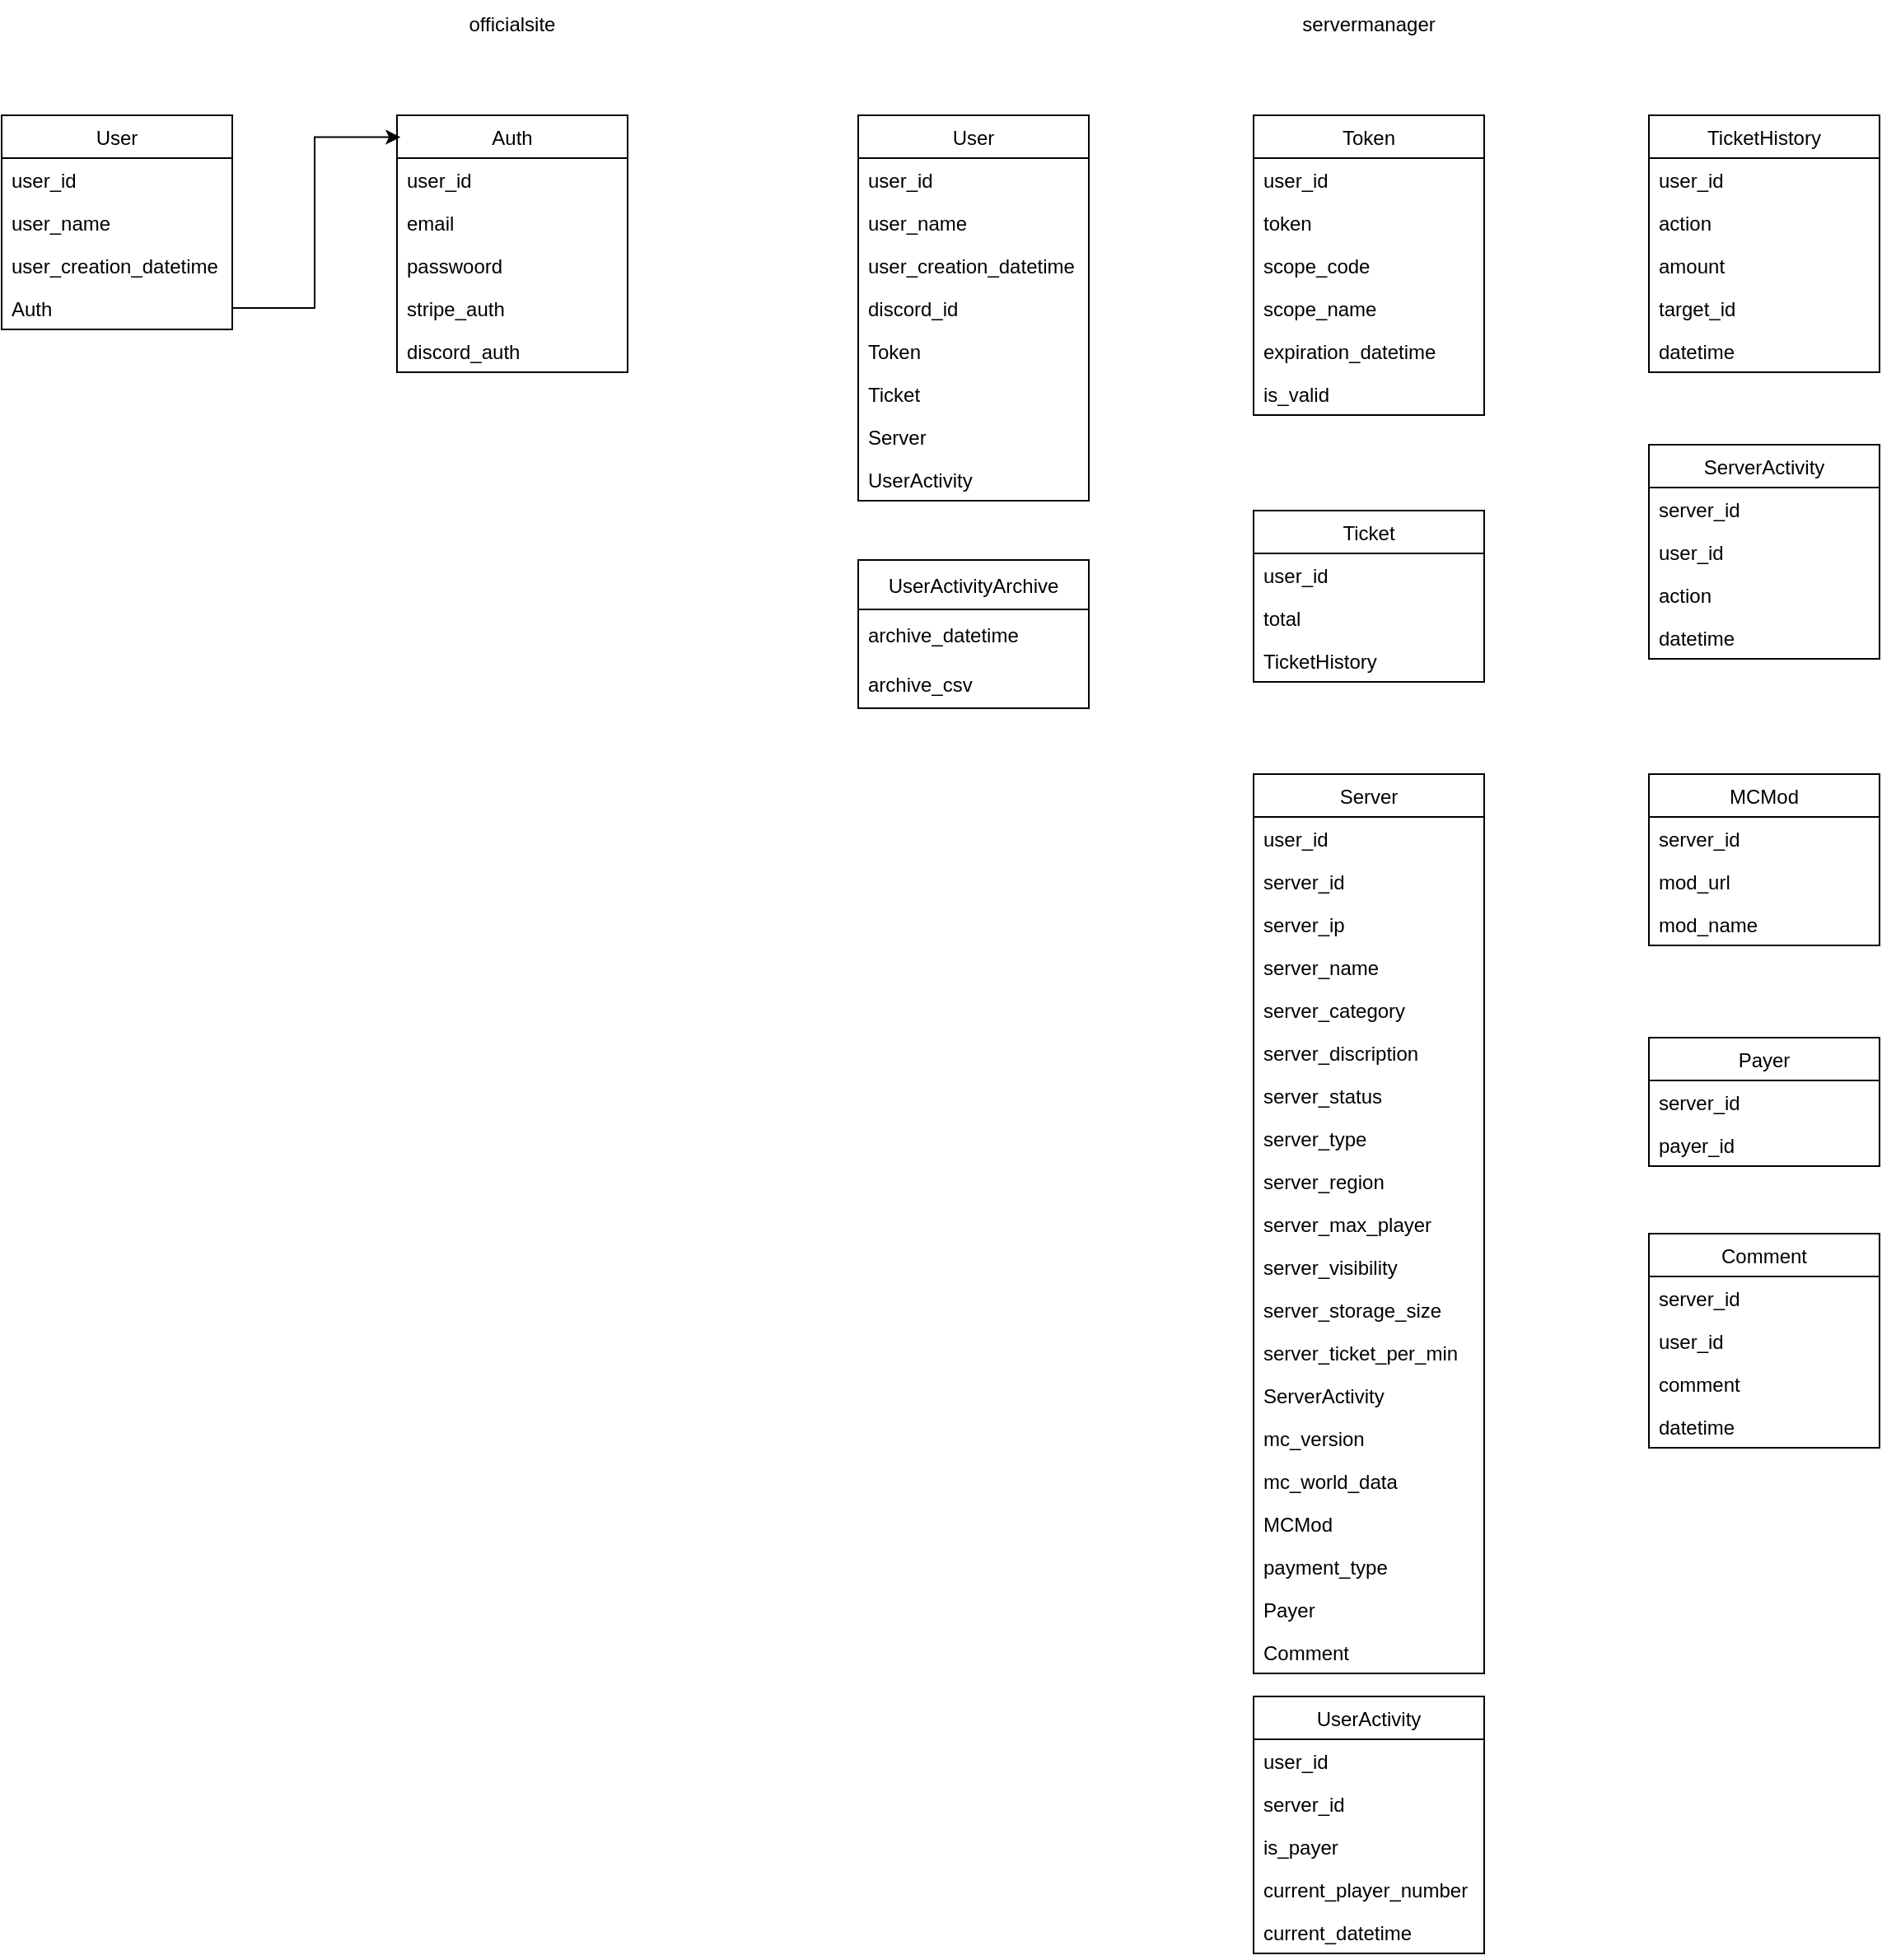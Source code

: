 <mxfile version="15.8.4" type="github" pages="3"><diagram id="TYk14g_OCLoUUULLj2Gv" name="database"><mxGraphModel dx="1240" dy="1043" grid="1" gridSize="10" guides="1" tooltips="1" connect="1" arrows="1" fold="1" page="0" pageScale="1" pageWidth="827" pageHeight="1169" math="0" shadow="0"><root><mxCell id="0"/><mxCell id="1" parent="0"/><mxCell id="gZHm8OYQH_5wLZP0Noui-4" value="User" style="swimlane;fontStyle=0;childLayout=stackLayout;horizontal=1;startSize=26;horizontalStack=0;resizeParent=1;resizeParentMax=0;resizeLast=0;collapsible=1;marginBottom=0;fillColor=#ffffff;gradientColor=none;" parent="1" vertex="1"><mxGeometry x="80" y="-120" width="140" height="130" as="geometry"/></mxCell><mxCell id="gZHm8OYQH_5wLZP0Noui-5" value="user_id" style="text;strokeColor=none;fillColor=none;align=left;verticalAlign=top;spacingLeft=4;spacingRight=4;overflow=hidden;rotatable=0;points=[[0,0.5],[1,0.5]];portConstraint=eastwest;" parent="gZHm8OYQH_5wLZP0Noui-4" vertex="1"><mxGeometry y="26" width="140" height="26" as="geometry"/></mxCell><mxCell id="gZHm8OYQH_5wLZP0Noui-6" value="user_name" style="text;strokeColor=none;fillColor=none;align=left;verticalAlign=top;spacingLeft=4;spacingRight=4;overflow=hidden;rotatable=0;points=[[0,0.5],[1,0.5]];portConstraint=eastwest;" parent="gZHm8OYQH_5wLZP0Noui-4" vertex="1"><mxGeometry y="52" width="140" height="26" as="geometry"/></mxCell><mxCell id="gZHm8OYQH_5wLZP0Noui-105" value="user_creation_datetime" style="text;strokeColor=none;fillColor=none;align=left;verticalAlign=top;spacingLeft=4;spacingRight=4;overflow=hidden;rotatable=0;points=[[0,0.5],[1,0.5]];portConstraint=eastwest;" parent="gZHm8OYQH_5wLZP0Noui-4" vertex="1"><mxGeometry y="78" width="140" height="26" as="geometry"/></mxCell><mxCell id="gZHm8OYQH_5wLZP0Noui-7" value="Auth" style="text;strokeColor=none;fillColor=none;align=left;verticalAlign=top;spacingLeft=4;spacingRight=4;overflow=hidden;rotatable=0;points=[[0,0.5],[1,0.5]];portConstraint=eastwest;" parent="gZHm8OYQH_5wLZP0Noui-4" vertex="1"><mxGeometry y="104" width="140" height="26" as="geometry"/></mxCell><mxCell id="gZHm8OYQH_5wLZP0Noui-13" value="Auth" style="swimlane;fontStyle=0;childLayout=stackLayout;horizontal=1;startSize=26;horizontalStack=0;resizeParent=1;resizeParentMax=0;resizeLast=0;collapsible=1;marginBottom=0;fillColor=#ffffff;gradientColor=none;" parent="1" vertex="1"><mxGeometry x="320" y="-120" width="140" height="156" as="geometry"><mxRectangle x="320" y="278" width="60" height="26" as="alternateBounds"/></mxGeometry></mxCell><mxCell id="gZHm8OYQH_5wLZP0Noui-14" value="user_id" style="text;strokeColor=none;fillColor=none;align=left;verticalAlign=top;spacingLeft=4;spacingRight=4;overflow=hidden;rotatable=0;points=[[0,0.5],[1,0.5]];portConstraint=eastwest;" parent="gZHm8OYQH_5wLZP0Noui-13" vertex="1"><mxGeometry y="26" width="140" height="26" as="geometry"/></mxCell><mxCell id="gZHm8OYQH_5wLZP0Noui-15" value="email" style="text;strokeColor=none;fillColor=none;align=left;verticalAlign=top;spacingLeft=4;spacingRight=4;overflow=hidden;rotatable=0;points=[[0,0.5],[1,0.5]];portConstraint=eastwest;" parent="gZHm8OYQH_5wLZP0Noui-13" vertex="1"><mxGeometry y="52" width="140" height="26" as="geometry"/></mxCell><mxCell id="gZHm8OYQH_5wLZP0Noui-16" value="passwoord" style="text;strokeColor=none;fillColor=none;align=left;verticalAlign=top;spacingLeft=4;spacingRight=4;overflow=hidden;rotatable=0;points=[[0,0.5],[1,0.5]];portConstraint=eastwest;" parent="gZHm8OYQH_5wLZP0Noui-13" vertex="1"><mxGeometry y="78" width="140" height="26" as="geometry"/></mxCell><mxCell id="gZHm8OYQH_5wLZP0Noui-17" value="stripe_auth" style="text;strokeColor=none;fillColor=none;align=left;verticalAlign=top;spacingLeft=4;spacingRight=4;overflow=hidden;rotatable=0;points=[[0,0.5],[1,0.5]];portConstraint=eastwest;" parent="gZHm8OYQH_5wLZP0Noui-13" vertex="1"><mxGeometry y="104" width="140" height="26" as="geometry"/></mxCell><mxCell id="wPHmbsFV93RhJYeijnaZ-36" value="discord_auth" style="text;strokeColor=none;fillColor=none;align=left;verticalAlign=top;spacingLeft=4;spacingRight=4;overflow=hidden;rotatable=0;points=[[0,0.5],[1,0.5]];portConstraint=eastwest;" parent="gZHm8OYQH_5wLZP0Noui-13" vertex="1"><mxGeometry y="130" width="140" height="26" as="geometry"/></mxCell><mxCell id="gZHm8OYQH_5wLZP0Noui-22" value="Token" style="swimlane;fontStyle=0;childLayout=stackLayout;horizontal=1;startSize=26;horizontalStack=0;resizeParent=1;resizeParentMax=0;resizeLast=0;collapsible=1;marginBottom=0;fillColor=#ffffff;gradientColor=none;" parent="1" vertex="1"><mxGeometry x="840" y="-120" width="140" height="182" as="geometry"><mxRectangle x="320" y="278" width="60" height="26" as="alternateBounds"/></mxGeometry></mxCell><mxCell id="gZHm8OYQH_5wLZP0Noui-23" value="user_id" style="text;strokeColor=none;fillColor=none;align=left;verticalAlign=top;spacingLeft=4;spacingRight=4;overflow=hidden;rotatable=0;points=[[0,0.5],[1,0.5]];portConstraint=eastwest;" parent="gZHm8OYQH_5wLZP0Noui-22" vertex="1"><mxGeometry y="26" width="140" height="26" as="geometry"/></mxCell><mxCell id="gZHm8OYQH_5wLZP0Noui-24" value="token" style="text;strokeColor=none;fillColor=none;align=left;verticalAlign=top;spacingLeft=4;spacingRight=4;overflow=hidden;rotatable=0;points=[[0,0.5],[1,0.5]];portConstraint=eastwest;" parent="gZHm8OYQH_5wLZP0Noui-22" vertex="1"><mxGeometry y="52" width="140" height="26" as="geometry"/></mxCell><mxCell id="gZHm8OYQH_5wLZP0Noui-25" value="scope_code" style="text;strokeColor=none;fillColor=none;align=left;verticalAlign=top;spacingLeft=4;spacingRight=4;overflow=hidden;rotatable=0;points=[[0,0.5],[1,0.5]];portConstraint=eastwest;" parent="gZHm8OYQH_5wLZP0Noui-22" vertex="1"><mxGeometry y="78" width="140" height="26" as="geometry"/></mxCell><mxCell id="gZHm8OYQH_5wLZP0Noui-26" value="scope_name" style="text;strokeColor=none;fillColor=none;align=left;verticalAlign=top;spacingLeft=4;spacingRight=4;overflow=hidden;rotatable=0;points=[[0,0.5],[1,0.5]];portConstraint=eastwest;" parent="gZHm8OYQH_5wLZP0Noui-22" vertex="1"><mxGeometry y="104" width="140" height="26" as="geometry"/></mxCell><mxCell id="wPHmbsFV93RhJYeijnaZ-29" value="expiration_datetime" style="text;strokeColor=none;fillColor=none;align=left;verticalAlign=top;spacingLeft=4;spacingRight=4;overflow=hidden;rotatable=0;points=[[0,0.5],[1,0.5]];portConstraint=eastwest;" parent="gZHm8OYQH_5wLZP0Noui-22" vertex="1"><mxGeometry y="130" width="140" height="26" as="geometry"/></mxCell><mxCell id="wPHmbsFV93RhJYeijnaZ-30" value="is_valid" style="text;strokeColor=none;fillColor=none;align=left;verticalAlign=top;spacingLeft=4;spacingRight=4;overflow=hidden;rotatable=0;points=[[0,0.5],[1,0.5]];portConstraint=eastwest;" parent="gZHm8OYQH_5wLZP0Noui-22" vertex="1"><mxGeometry y="156" width="140" height="26" as="geometry"/></mxCell><mxCell id="gZHm8OYQH_5wLZP0Noui-28" value="Ticket" style="swimlane;fontStyle=0;childLayout=stackLayout;horizontal=1;startSize=26;horizontalStack=0;resizeParent=1;resizeParentMax=0;resizeLast=0;collapsible=1;marginBottom=0;fillColor=#ffffff;gradientColor=none;" parent="1" vertex="1"><mxGeometry x="840" y="120" width="140" height="104" as="geometry"><mxRectangle x="320" y="278" width="60" height="26" as="alternateBounds"/></mxGeometry></mxCell><mxCell id="gZHm8OYQH_5wLZP0Noui-29" value="user_id" style="text;strokeColor=none;fillColor=none;align=left;verticalAlign=top;spacingLeft=4;spacingRight=4;overflow=hidden;rotatable=0;points=[[0,0.5],[1,0.5]];portConstraint=eastwest;" parent="gZHm8OYQH_5wLZP0Noui-28" vertex="1"><mxGeometry y="26" width="140" height="26" as="geometry"/></mxCell><mxCell id="gZHm8OYQH_5wLZP0Noui-30" value="total" style="text;strokeColor=none;fillColor=none;align=left;verticalAlign=top;spacingLeft=4;spacingRight=4;overflow=hidden;rotatable=0;points=[[0,0.5],[1,0.5]];portConstraint=eastwest;" parent="gZHm8OYQH_5wLZP0Noui-28" vertex="1"><mxGeometry y="52" width="140" height="26" as="geometry"/></mxCell><mxCell id="gZHm8OYQH_5wLZP0Noui-31" value="TicketHistory" style="text;strokeColor=none;fillColor=none;align=left;verticalAlign=top;spacingLeft=4;spacingRight=4;overflow=hidden;rotatable=0;points=[[0,0.5],[1,0.5]];portConstraint=eastwest;" parent="gZHm8OYQH_5wLZP0Noui-28" vertex="1"><mxGeometry y="78" width="140" height="26" as="geometry"/></mxCell><mxCell id="gZHm8OYQH_5wLZP0Noui-34" value="TicketHistory" style="swimlane;fontStyle=0;childLayout=stackLayout;horizontal=1;startSize=26;horizontalStack=0;resizeParent=1;resizeParentMax=0;resizeLast=0;collapsible=1;marginBottom=0;fillColor=#ffffff;gradientColor=none;" parent="1" vertex="1"><mxGeometry x="1080" y="-120" width="140" height="156" as="geometry"><mxRectangle x="320" y="278" width="60" height="26" as="alternateBounds"/></mxGeometry></mxCell><mxCell id="gZHm8OYQH_5wLZP0Noui-35" value="user_id" style="text;strokeColor=none;fillColor=none;align=left;verticalAlign=top;spacingLeft=4;spacingRight=4;overflow=hidden;rotatable=0;points=[[0,0.5],[1,0.5]];portConstraint=eastwest;" parent="gZHm8OYQH_5wLZP0Noui-34" vertex="1"><mxGeometry y="26" width="140" height="26" as="geometry"/></mxCell><mxCell id="gZHm8OYQH_5wLZP0Noui-36" value="action" style="text;strokeColor=none;fillColor=none;align=left;verticalAlign=top;spacingLeft=4;spacingRight=4;overflow=hidden;rotatable=0;points=[[0,0.5],[1,0.5]];portConstraint=eastwest;" parent="gZHm8OYQH_5wLZP0Noui-34" vertex="1"><mxGeometry y="52" width="140" height="26" as="geometry"/></mxCell><mxCell id="gZHm8OYQH_5wLZP0Noui-59" value="amount" style="text;strokeColor=none;fillColor=none;align=left;verticalAlign=top;spacingLeft=4;spacingRight=4;overflow=hidden;rotatable=0;points=[[0,0.5],[1,0.5]];portConstraint=eastwest;" parent="gZHm8OYQH_5wLZP0Noui-34" vertex="1"><mxGeometry y="78" width="140" height="26" as="geometry"/></mxCell><mxCell id="gZHm8OYQH_5wLZP0Noui-37" value="target_id" style="text;strokeColor=none;fillColor=none;align=left;verticalAlign=top;spacingLeft=4;spacingRight=4;overflow=hidden;rotatable=0;points=[[0,0.5],[1,0.5]];portConstraint=eastwest;" parent="gZHm8OYQH_5wLZP0Noui-34" vertex="1"><mxGeometry y="104" width="140" height="26" as="geometry"/></mxCell><mxCell id="gZHm8OYQH_5wLZP0Noui-38" value="datetime" style="text;strokeColor=none;fillColor=none;align=left;verticalAlign=top;spacingLeft=4;spacingRight=4;overflow=hidden;rotatable=0;points=[[0,0.5],[1,0.5]];portConstraint=eastwest;" parent="gZHm8OYQH_5wLZP0Noui-34" vertex="1"><mxGeometry y="130" width="140" height="26" as="geometry"/></mxCell><mxCell id="gZHm8OYQH_5wLZP0Noui-40" value="Server" style="swimlane;fontStyle=0;childLayout=stackLayout;horizontal=1;startSize=26;horizontalStack=0;resizeParent=1;resizeParentMax=0;resizeLast=0;collapsible=1;marginBottom=0;fillColor=#ffffff;gradientColor=none;" parent="1" vertex="1"><mxGeometry x="840" y="280" width="140" height="546" as="geometry"><mxRectangle x="320" y="339" width="60" height="26" as="alternateBounds"/></mxGeometry></mxCell><mxCell id="gZHm8OYQH_5wLZP0Noui-52" value="user_id" style="text;strokeColor=none;fillColor=none;align=left;verticalAlign=top;spacingLeft=4;spacingRight=4;overflow=hidden;rotatable=0;points=[[0,0.5],[1,0.5]];portConstraint=eastwest;" parent="gZHm8OYQH_5wLZP0Noui-40" vertex="1"><mxGeometry y="26" width="140" height="26" as="geometry"/></mxCell><mxCell id="gZHm8OYQH_5wLZP0Noui-53" value="server_id" style="text;strokeColor=none;fillColor=none;align=left;verticalAlign=top;spacingLeft=4;spacingRight=4;overflow=hidden;rotatable=0;points=[[0,0.5],[1,0.5]];portConstraint=eastwest;" parent="gZHm8OYQH_5wLZP0Noui-40" vertex="1"><mxGeometry y="52" width="140" height="26" as="geometry"/></mxCell><mxCell id="gZHm8OYQH_5wLZP0Noui-54" value="server_ip" style="text;strokeColor=none;fillColor=none;align=left;verticalAlign=top;spacingLeft=4;spacingRight=4;overflow=hidden;rotatable=0;points=[[0,0.5],[1,0.5]];portConstraint=eastwest;" parent="gZHm8OYQH_5wLZP0Noui-40" vertex="1"><mxGeometry y="78" width="140" height="26" as="geometry"/></mxCell><mxCell id="gZHm8OYQH_5wLZP0Noui-55" value="server_name" style="text;strokeColor=none;fillColor=none;align=left;verticalAlign=top;spacingLeft=4;spacingRight=4;overflow=hidden;rotatable=0;points=[[0,0.5],[1,0.5]];portConstraint=eastwest;" parent="gZHm8OYQH_5wLZP0Noui-40" vertex="1"><mxGeometry y="104" width="140" height="26" as="geometry"/></mxCell><mxCell id="Haj9MXq8piDf_uQeaAE2-2" value="server_category" style="text;strokeColor=none;fillColor=none;align=left;verticalAlign=top;spacingLeft=4;spacingRight=4;overflow=hidden;rotatable=0;points=[[0,0.5],[1,0.5]];portConstraint=eastwest;" parent="gZHm8OYQH_5wLZP0Noui-40" vertex="1"><mxGeometry y="130" width="140" height="26" as="geometry"/></mxCell><mxCell id="Haj9MXq8piDf_uQeaAE2-1" value="server_discription" style="text;strokeColor=none;fillColor=none;align=left;verticalAlign=top;spacingLeft=4;spacingRight=4;overflow=hidden;rotatable=0;points=[[0,0.5],[1,0.5]];portConstraint=eastwest;" parent="gZHm8OYQH_5wLZP0Noui-40" vertex="1"><mxGeometry y="156" width="140" height="26" as="geometry"/></mxCell><mxCell id="gZHm8OYQH_5wLZP0Noui-56" value="server_status" style="text;strokeColor=none;fillColor=none;align=left;verticalAlign=top;spacingLeft=4;spacingRight=4;overflow=hidden;rotatable=0;points=[[0,0.5],[1,0.5]];portConstraint=eastwest;" parent="gZHm8OYQH_5wLZP0Noui-40" vertex="1"><mxGeometry y="182" width="140" height="26" as="geometry"/></mxCell><mxCell id="gZHm8OYQH_5wLZP0Noui-41" value="server_type" style="text;strokeColor=none;fillColor=none;align=left;verticalAlign=top;spacingLeft=4;spacingRight=4;overflow=hidden;rotatable=0;points=[[0,0.5],[1,0.5]];portConstraint=eastwest;" parent="gZHm8OYQH_5wLZP0Noui-40" vertex="1"><mxGeometry y="208" width="140" height="26" as="geometry"/></mxCell><mxCell id="gZHm8OYQH_5wLZP0Noui-42" value="server_region" style="text;strokeColor=none;fillColor=none;align=left;verticalAlign=top;spacingLeft=4;spacingRight=4;overflow=hidden;rotatable=0;points=[[0,0.5],[1,0.5]];portConstraint=eastwest;" parent="gZHm8OYQH_5wLZP0Noui-40" vertex="1"><mxGeometry y="234" width="140" height="26" as="geometry"/></mxCell><mxCell id="gZHm8OYQH_5wLZP0Noui-57" value="server_max_player" style="text;strokeColor=none;fillColor=none;align=left;verticalAlign=top;spacingLeft=4;spacingRight=4;overflow=hidden;rotatable=0;points=[[0,0.5],[1,0.5]];portConstraint=eastwest;" parent="gZHm8OYQH_5wLZP0Noui-40" vertex="1"><mxGeometry y="260" width="140" height="26" as="geometry"/></mxCell><mxCell id="gZHm8OYQH_5wLZP0Noui-60" value="server_visibility" style="text;strokeColor=none;fillColor=none;align=left;verticalAlign=top;spacingLeft=4;spacingRight=4;overflow=hidden;rotatable=0;points=[[0,0.5],[1,0.5]];portConstraint=eastwest;" parent="gZHm8OYQH_5wLZP0Noui-40" vertex="1"><mxGeometry y="286" width="140" height="26" as="geometry"/></mxCell><mxCell id="gZHm8OYQH_5wLZP0Noui-79" value="server_storage_size" style="text;strokeColor=none;fillColor=none;align=left;verticalAlign=top;spacingLeft=4;spacingRight=4;overflow=hidden;rotatable=0;points=[[0,0.5],[1,0.5]];portConstraint=eastwest;" parent="gZHm8OYQH_5wLZP0Noui-40" vertex="1"><mxGeometry y="312" width="140" height="26" as="geometry"/></mxCell><mxCell id="gZHm8OYQH_5wLZP0Noui-80" value="server_ticket_per_min" style="text;strokeColor=none;fillColor=none;align=left;verticalAlign=top;spacingLeft=4;spacingRight=4;overflow=hidden;rotatable=0;points=[[0,0.5],[1,0.5]];portConstraint=eastwest;" parent="gZHm8OYQH_5wLZP0Noui-40" vertex="1"><mxGeometry y="338" width="140" height="26" as="geometry"/></mxCell><mxCell id="gZHm8OYQH_5wLZP0Noui-94" value="ServerActivity" style="text;strokeColor=none;fillColor=none;align=left;verticalAlign=top;spacingLeft=4;spacingRight=4;overflow=hidden;rotatable=0;points=[[0,0.5],[1,0.5]];portConstraint=eastwest;" parent="gZHm8OYQH_5wLZP0Noui-40" vertex="1"><mxGeometry y="364" width="140" height="26" as="geometry"/></mxCell><mxCell id="gZHm8OYQH_5wLZP0Noui-43" value="mc_version" style="text;strokeColor=none;fillColor=none;align=left;verticalAlign=top;spacingLeft=4;spacingRight=4;overflow=hidden;rotatable=0;points=[[0,0.5],[1,0.5]];portConstraint=eastwest;" parent="gZHm8OYQH_5wLZP0Noui-40" vertex="1"><mxGeometry y="390" width="140" height="26" as="geometry"/></mxCell><mxCell id="gZHm8OYQH_5wLZP0Noui-61" value="mc_world_data" style="text;strokeColor=none;fillColor=none;align=left;verticalAlign=top;spacingLeft=4;spacingRight=4;overflow=hidden;rotatable=0;points=[[0,0.5],[1,0.5]];portConstraint=eastwest;" parent="gZHm8OYQH_5wLZP0Noui-40" vertex="1"><mxGeometry y="416" width="140" height="26" as="geometry"/></mxCell><mxCell id="gZHm8OYQH_5wLZP0Noui-62" value="MCMod" style="text;strokeColor=none;fillColor=none;align=left;verticalAlign=top;spacingLeft=4;spacingRight=4;overflow=hidden;rotatable=0;points=[[0,0.5],[1,0.5]];portConstraint=eastwest;" parent="gZHm8OYQH_5wLZP0Noui-40" vertex="1"><mxGeometry y="442" width="140" height="26" as="geometry"/></mxCell><mxCell id="gZHm8OYQH_5wLZP0Noui-68" value="payment_type" style="text;strokeColor=none;fillColor=none;align=left;verticalAlign=top;spacingLeft=4;spacingRight=4;overflow=hidden;rotatable=0;points=[[0,0.5],[1,0.5]];portConstraint=eastwest;" parent="gZHm8OYQH_5wLZP0Noui-40" vertex="1"><mxGeometry y="468" width="140" height="26" as="geometry"/></mxCell><mxCell id="gZHm8OYQH_5wLZP0Noui-69" value="Payer" style="text;strokeColor=none;fillColor=none;align=left;verticalAlign=top;spacingLeft=4;spacingRight=4;overflow=hidden;rotatable=0;points=[[0,0.5],[1,0.5]];portConstraint=eastwest;" parent="gZHm8OYQH_5wLZP0Noui-40" vertex="1"><mxGeometry y="494" width="140" height="26" as="geometry"/></mxCell><mxCell id="gZHm8OYQH_5wLZP0Noui-81" value="Comment" style="text;strokeColor=none;fillColor=none;align=left;verticalAlign=top;spacingLeft=4;spacingRight=4;overflow=hidden;rotatable=0;points=[[0,0.5],[1,0.5]];portConstraint=eastwest;" parent="gZHm8OYQH_5wLZP0Noui-40" vertex="1"><mxGeometry y="520" width="140" height="26" as="geometry"/></mxCell><mxCell id="gZHm8OYQH_5wLZP0Noui-63" value="MCMod" style="swimlane;fontStyle=0;childLayout=stackLayout;horizontal=1;startSize=26;horizontalStack=0;resizeParent=1;resizeParentMax=0;resizeLast=0;collapsible=1;marginBottom=0;fillColor=#ffffff;gradientColor=none;" parent="1" vertex="1"><mxGeometry x="1080" y="280" width="140" height="104" as="geometry"><mxRectangle x="320" y="278" width="60" height="26" as="alternateBounds"/></mxGeometry></mxCell><mxCell id="gZHm8OYQH_5wLZP0Noui-64" value="server_id" style="text;strokeColor=none;fillColor=none;align=left;verticalAlign=top;spacingLeft=4;spacingRight=4;overflow=hidden;rotatable=0;points=[[0,0.5],[1,0.5]];portConstraint=eastwest;" parent="gZHm8OYQH_5wLZP0Noui-63" vertex="1"><mxGeometry y="26" width="140" height="26" as="geometry"/></mxCell><mxCell id="gZHm8OYQH_5wLZP0Noui-65" value="mod_url" style="text;strokeColor=none;fillColor=none;align=left;verticalAlign=top;spacingLeft=4;spacingRight=4;overflow=hidden;rotatable=0;points=[[0,0.5],[1,0.5]];portConstraint=eastwest;" parent="gZHm8OYQH_5wLZP0Noui-63" vertex="1"><mxGeometry y="52" width="140" height="26" as="geometry"/></mxCell><mxCell id="gZHm8OYQH_5wLZP0Noui-66" value="mod_name" style="text;strokeColor=none;fillColor=none;align=left;verticalAlign=top;spacingLeft=4;spacingRight=4;overflow=hidden;rotatable=0;points=[[0,0.5],[1,0.5]];portConstraint=eastwest;" parent="gZHm8OYQH_5wLZP0Noui-63" vertex="1"><mxGeometry y="78" width="140" height="26" as="geometry"/></mxCell><mxCell id="gZHm8OYQH_5wLZP0Noui-70" value="Payer" style="swimlane;fontStyle=0;childLayout=stackLayout;horizontal=1;startSize=26;horizontalStack=0;resizeParent=1;resizeParentMax=0;resizeLast=0;collapsible=1;marginBottom=0;fillColor=#ffffff;gradientColor=none;" parent="1" vertex="1"><mxGeometry x="1080" y="440" width="140" height="78" as="geometry"><mxRectangle x="320" y="278" width="60" height="26" as="alternateBounds"/></mxGeometry></mxCell><mxCell id="gZHm8OYQH_5wLZP0Noui-71" value="server_id" style="text;strokeColor=none;fillColor=none;align=left;verticalAlign=top;spacingLeft=4;spacingRight=4;overflow=hidden;rotatable=0;points=[[0,0.5],[1,0.5]];portConstraint=eastwest;" parent="gZHm8OYQH_5wLZP0Noui-70" vertex="1"><mxGeometry y="26" width="140" height="26" as="geometry"/></mxCell><mxCell id="gZHm8OYQH_5wLZP0Noui-72" value="payer_id" style="text;strokeColor=none;fillColor=none;align=left;verticalAlign=top;spacingLeft=4;spacingRight=4;overflow=hidden;rotatable=0;points=[[0,0.5],[1,0.5]];portConstraint=eastwest;" parent="gZHm8OYQH_5wLZP0Noui-70" vertex="1"><mxGeometry y="52" width="140" height="26" as="geometry"/></mxCell><mxCell id="gZHm8OYQH_5wLZP0Noui-82" value="Comment" style="swimlane;fontStyle=0;childLayout=stackLayout;horizontal=1;startSize=26;horizontalStack=0;resizeParent=1;resizeParentMax=0;resizeLast=0;collapsible=1;marginBottom=0;fillColor=#ffffff;gradientColor=none;" parent="1" vertex="1"><mxGeometry x="1080" y="559" width="140" height="130" as="geometry"><mxRectangle x="320" y="278" width="60" height="26" as="alternateBounds"/></mxGeometry></mxCell><mxCell id="gZHm8OYQH_5wLZP0Noui-83" value="server_id" style="text;strokeColor=none;fillColor=none;align=left;verticalAlign=top;spacingLeft=4;spacingRight=4;overflow=hidden;rotatable=0;points=[[0,0.5],[1,0.5]];portConstraint=eastwest;" parent="gZHm8OYQH_5wLZP0Noui-82" vertex="1"><mxGeometry y="26" width="140" height="26" as="geometry"/></mxCell><mxCell id="gZHm8OYQH_5wLZP0Noui-84" value="user_id" style="text;strokeColor=none;fillColor=none;align=left;verticalAlign=top;spacingLeft=4;spacingRight=4;overflow=hidden;rotatable=0;points=[[0,0.5],[1,0.5]];portConstraint=eastwest;" parent="gZHm8OYQH_5wLZP0Noui-82" vertex="1"><mxGeometry y="52" width="140" height="26" as="geometry"/></mxCell><mxCell id="gZHm8OYQH_5wLZP0Noui-85" value="comment" style="text;strokeColor=none;fillColor=none;align=left;verticalAlign=top;spacingLeft=4;spacingRight=4;overflow=hidden;rotatable=0;points=[[0,0.5],[1,0.5]];portConstraint=eastwest;" parent="gZHm8OYQH_5wLZP0Noui-82" vertex="1"><mxGeometry y="78" width="140" height="26" as="geometry"/></mxCell><mxCell id="gZHm8OYQH_5wLZP0Noui-89" value="datetime" style="text;strokeColor=none;fillColor=none;align=left;verticalAlign=top;spacingLeft=4;spacingRight=4;overflow=hidden;rotatable=0;points=[[0,0.5],[1,0.5]];portConstraint=eastwest;" parent="gZHm8OYQH_5wLZP0Noui-82" vertex="1"><mxGeometry y="104" width="140" height="26" as="geometry"/></mxCell><mxCell id="gZHm8OYQH_5wLZP0Noui-95" value="ServerActivity" style="swimlane;fontStyle=0;childLayout=stackLayout;horizontal=1;startSize=26;horizontalStack=0;resizeParent=1;resizeParentMax=0;resizeLast=0;collapsible=1;marginBottom=0;fillColor=#ffffff;gradientColor=none;" parent="1" vertex="1"><mxGeometry x="1080" y="80" width="140" height="130" as="geometry"><mxRectangle x="320" y="278" width="60" height="26" as="alternateBounds"/></mxGeometry></mxCell><mxCell id="gZHm8OYQH_5wLZP0Noui-96" value="server_id" style="text;strokeColor=none;fillColor=none;align=left;verticalAlign=top;spacingLeft=4;spacingRight=4;overflow=hidden;rotatable=0;points=[[0,0.5],[1,0.5]];portConstraint=eastwest;" parent="gZHm8OYQH_5wLZP0Noui-95" vertex="1"><mxGeometry y="26" width="140" height="26" as="geometry"/></mxCell><mxCell id="gZHm8OYQH_5wLZP0Noui-97" value="user_id" style="text;strokeColor=none;fillColor=none;align=left;verticalAlign=top;spacingLeft=4;spacingRight=4;overflow=hidden;rotatable=0;points=[[0,0.5],[1,0.5]];portConstraint=eastwest;" parent="gZHm8OYQH_5wLZP0Noui-95" vertex="1"><mxGeometry y="52" width="140" height="26" as="geometry"/></mxCell><mxCell id="gZHm8OYQH_5wLZP0Noui-98" value="action" style="text;strokeColor=none;fillColor=none;align=left;verticalAlign=top;spacingLeft=4;spacingRight=4;overflow=hidden;rotatable=0;points=[[0,0.5],[1,0.5]];portConstraint=eastwest;" parent="gZHm8OYQH_5wLZP0Noui-95" vertex="1"><mxGeometry y="78" width="140" height="26" as="geometry"/></mxCell><mxCell id="gZHm8OYQH_5wLZP0Noui-99" value="datetime" style="text;strokeColor=none;fillColor=none;align=left;verticalAlign=top;spacingLeft=4;spacingRight=4;overflow=hidden;rotatable=0;points=[[0,0.5],[1,0.5]];portConstraint=eastwest;" parent="gZHm8OYQH_5wLZP0Noui-95" vertex="1"><mxGeometry y="104" width="140" height="26" as="geometry"/></mxCell><mxCell id="wPHmbsFV93RhJYeijnaZ-4" value="officialsite" style="text;html=1;strokeColor=none;fillColor=none;align=center;verticalAlign=middle;whiteSpace=wrap;rounded=0;" parent="1" vertex="1"><mxGeometry x="360" y="-190" width="60" height="30" as="geometry"/></mxCell><mxCell id="wPHmbsFV93RhJYeijnaZ-5" value="servermanager" style="text;html=1;strokeColor=none;fillColor=none;align=center;verticalAlign=middle;whiteSpace=wrap;rounded=0;" parent="1" vertex="1"><mxGeometry x="880" y="-190" width="60" height="30" as="geometry"/></mxCell><mxCell id="wPHmbsFV93RhJYeijnaZ-11" value="UserActivity" style="swimlane;fontStyle=0;childLayout=stackLayout;horizontal=1;startSize=26;horizontalStack=0;resizeParent=1;resizeParentMax=0;resizeLast=0;collapsible=1;marginBottom=0;fillColor=#ffffff;gradientColor=none;" parent="1" vertex="1"><mxGeometry x="840" y="840" width="140" height="156" as="geometry"><mxRectangle x="320" y="278" width="60" height="26" as="alternateBounds"/></mxGeometry></mxCell><mxCell id="wPHmbsFV93RhJYeijnaZ-12" value="user_id" style="text;strokeColor=none;fillColor=none;align=left;verticalAlign=top;spacingLeft=4;spacingRight=4;overflow=hidden;rotatable=0;points=[[0,0.5],[1,0.5]];portConstraint=eastwest;" parent="wPHmbsFV93RhJYeijnaZ-11" vertex="1"><mxGeometry y="26" width="140" height="26" as="geometry"/></mxCell><mxCell id="wPHmbsFV93RhJYeijnaZ-13" value="server_id" style="text;strokeColor=none;fillColor=none;align=left;verticalAlign=top;spacingLeft=4;spacingRight=4;overflow=hidden;rotatable=0;points=[[0,0.5],[1,0.5]];portConstraint=eastwest;" parent="wPHmbsFV93RhJYeijnaZ-11" vertex="1"><mxGeometry y="52" width="140" height="26" as="geometry"/></mxCell><mxCell id="wPHmbsFV93RhJYeijnaZ-14" value="is_payer" style="text;strokeColor=none;fillColor=none;align=left;verticalAlign=top;spacingLeft=4;spacingRight=4;overflow=hidden;rotatable=0;points=[[0,0.5],[1,0.5]];portConstraint=eastwest;" parent="wPHmbsFV93RhJYeijnaZ-11" vertex="1"><mxGeometry y="78" width="140" height="26" as="geometry"/></mxCell><mxCell id="wPHmbsFV93RhJYeijnaZ-15" value="current_player_number" style="text;strokeColor=none;fillColor=none;align=left;verticalAlign=top;spacingLeft=4;spacingRight=4;overflow=hidden;rotatable=0;points=[[0,0.5],[1,0.5]];portConstraint=eastwest;" parent="wPHmbsFV93RhJYeijnaZ-11" vertex="1"><mxGeometry y="104" width="140" height="26" as="geometry"/></mxCell><mxCell id="wPHmbsFV93RhJYeijnaZ-16" value="current_datetime" style="text;strokeColor=none;fillColor=none;align=left;verticalAlign=top;spacingLeft=4;spacingRight=4;overflow=hidden;rotatable=0;points=[[0,0.5],[1,0.5]];portConstraint=eastwest;" parent="wPHmbsFV93RhJYeijnaZ-11" vertex="1"><mxGeometry y="130" width="140" height="26" as="geometry"/></mxCell><mxCell id="wPHmbsFV93RhJYeijnaZ-17" value="UserActivityArchive" style="swimlane;fontStyle=0;childLayout=stackLayout;horizontal=1;startSize=30;horizontalStack=0;resizeParent=1;resizeParentMax=0;resizeLast=0;collapsible=1;marginBottom=0;fillColor=none;" parent="1" vertex="1"><mxGeometry x="600" y="150" width="140" height="90" as="geometry"/></mxCell><mxCell id="wPHmbsFV93RhJYeijnaZ-18" value="archive_datetime" style="text;strokeColor=none;fillColor=none;align=left;verticalAlign=middle;spacingLeft=4;spacingRight=4;overflow=hidden;points=[[0,0.5],[1,0.5]];portConstraint=eastwest;rotatable=0;" parent="wPHmbsFV93RhJYeijnaZ-17" vertex="1"><mxGeometry y="30" width="140" height="30" as="geometry"/></mxCell><mxCell id="wPHmbsFV93RhJYeijnaZ-19" value="archive_csv" style="text;strokeColor=none;fillColor=none;align=left;verticalAlign=middle;spacingLeft=4;spacingRight=4;overflow=hidden;points=[[0,0.5],[1,0.5]];portConstraint=eastwest;rotatable=0;" parent="wPHmbsFV93RhJYeijnaZ-17" vertex="1"><mxGeometry y="60" width="140" height="30" as="geometry"/></mxCell><mxCell id="PQKxnK2WoG1ycQH8PTpd-10" value="User" style="swimlane;fontStyle=0;childLayout=stackLayout;horizontal=1;startSize=26;horizontalStack=0;resizeParent=1;resizeParentMax=0;resizeLast=0;collapsible=1;marginBottom=0;fillColor=#ffffff;gradientColor=none;" parent="1" vertex="1"><mxGeometry x="600" y="-120" width="140" height="234" as="geometry"/></mxCell><mxCell id="PQKxnK2WoG1ycQH8PTpd-11" value="user_id" style="text;strokeColor=none;fillColor=none;align=left;verticalAlign=top;spacingLeft=4;spacingRight=4;overflow=hidden;rotatable=0;points=[[0,0.5],[1,0.5]];portConstraint=eastwest;" parent="PQKxnK2WoG1ycQH8PTpd-10" vertex="1"><mxGeometry y="26" width="140" height="26" as="geometry"/></mxCell><mxCell id="PQKxnK2WoG1ycQH8PTpd-12" value="user_name" style="text;strokeColor=none;fillColor=none;align=left;verticalAlign=top;spacingLeft=4;spacingRight=4;overflow=hidden;rotatable=0;points=[[0,0.5],[1,0.5]];portConstraint=eastwest;" parent="PQKxnK2WoG1ycQH8PTpd-10" vertex="1"><mxGeometry y="52" width="140" height="26" as="geometry"/></mxCell><mxCell id="PQKxnK2WoG1ycQH8PTpd-13" value="user_creation_datetime" style="text;strokeColor=none;fillColor=none;align=left;verticalAlign=top;spacingLeft=4;spacingRight=4;overflow=hidden;rotatable=0;points=[[0,0.5],[1,0.5]];portConstraint=eastwest;" parent="PQKxnK2WoG1ycQH8PTpd-10" vertex="1"><mxGeometry y="78" width="140" height="26" as="geometry"/></mxCell><mxCell id="PQKxnK2WoG1ycQH8PTpd-14" value="discord_id" style="text;strokeColor=none;fillColor=none;align=left;verticalAlign=top;spacingLeft=4;spacingRight=4;overflow=hidden;rotatable=0;points=[[0,0.5],[1,0.5]];portConstraint=eastwest;" parent="PQKxnK2WoG1ycQH8PTpd-10" vertex="1"><mxGeometry y="104" width="140" height="26" as="geometry"/></mxCell><mxCell id="PQKxnK2WoG1ycQH8PTpd-16" value="Token" style="text;strokeColor=none;fillColor=none;align=left;verticalAlign=top;spacingLeft=4;spacingRight=4;overflow=hidden;rotatable=0;points=[[0,0.5],[1,0.5]];portConstraint=eastwest;" parent="PQKxnK2WoG1ycQH8PTpd-10" vertex="1"><mxGeometry y="130" width="140" height="26" as="geometry"/></mxCell><mxCell id="PQKxnK2WoG1ycQH8PTpd-17" value="Ticket" style="text;strokeColor=none;fillColor=none;align=left;verticalAlign=top;spacingLeft=4;spacingRight=4;overflow=hidden;rotatable=0;points=[[0,0.5],[1,0.5]];portConstraint=eastwest;" parent="PQKxnK2WoG1ycQH8PTpd-10" vertex="1"><mxGeometry y="156" width="140" height="26" as="geometry"/></mxCell><mxCell id="AP0J_3PJYJyiEUHoHsPf-2" value="Server" style="text;strokeColor=none;fillColor=none;align=left;verticalAlign=top;spacingLeft=4;spacingRight=4;overflow=hidden;rotatable=0;points=[[0,0.5],[1,0.5]];portConstraint=eastwest;" parent="PQKxnK2WoG1ycQH8PTpd-10" vertex="1"><mxGeometry y="182" width="140" height="26" as="geometry"/></mxCell><mxCell id="PQKxnK2WoG1ycQH8PTpd-18" value="UserActivity" style="text;strokeColor=none;fillColor=none;align=left;verticalAlign=top;spacingLeft=4;spacingRight=4;overflow=hidden;rotatable=0;points=[[0,0.5],[1,0.5]];portConstraint=eastwest;" parent="PQKxnK2WoG1ycQH8PTpd-10" vertex="1"><mxGeometry y="208" width="140" height="26" as="geometry"/></mxCell><mxCell id="w0YLIjWaYb1c-77Y2z6o-1" style="edgeStyle=orthogonalEdgeStyle;rounded=0;orthogonalLoop=1;jettySize=auto;html=1;entryX=0.015;entryY=0.085;entryDx=0;entryDy=0;entryPerimeter=0;" parent="1" source="gZHm8OYQH_5wLZP0Noui-7" target="gZHm8OYQH_5wLZP0Noui-13" edge="1"><mxGeometry relative="1" as="geometry"/></mxCell></root></mxGraphModel></diagram><diagram id="yFckLRwgC1pKae89_tBb" name="overflow"><mxGraphModel dx="1821" dy="529" grid="1" gridSize="10" guides="1" tooltips="1" connect="1" arrows="1" fold="1" page="0" pageScale="1" pageWidth="827" pageHeight="1169" math="0" shadow="0"><root><mxCell id="5rWnSjXiCmrkUdpYeBqY-0"/><mxCell id="5rWnSjXiCmrkUdpYeBqY-1" parent="5rWnSjXiCmrkUdpYeBqY-0"/><mxCell id="Flm4Qms_3fe7Jbh2NUdN-0" style="edgeStyle=orthogonalEdgeStyle;rounded=0;orthogonalLoop=1;jettySize=auto;html=1;entryX=0;entryY=0.5;entryDx=0;entryDy=0;" parent="5rWnSjXiCmrkUdpYeBqY-1" source="5rWnSjXiCmrkUdpYeBqY-2" target="5rWnSjXiCmrkUdpYeBqY-3" edge="1"><mxGeometry relative="1" as="geometry"/></mxCell><mxCell id="Flm4Qms_3fe7Jbh2NUdN-6" style="edgeStyle=orthogonalEdgeStyle;rounded=0;orthogonalLoop=1;jettySize=auto;html=1;entryX=0;entryY=0.5;entryDx=0;entryDy=0;" parent="5rWnSjXiCmrkUdpYeBqY-1" source="5rWnSjXiCmrkUdpYeBqY-2" target="5rWnSjXiCmrkUdpYeBqY-6" edge="1"><mxGeometry relative="1" as="geometry"><Array as="points"><mxPoint x="-640" y="230"/><mxPoint x="-640" y="390"/></Array></mxGeometry></mxCell><mxCell id="5rWnSjXiCmrkUdpYeBqY-2" value="client" style="rounded=1;whiteSpace=wrap;html=1;fillColor=none;" parent="5rWnSjXiCmrkUdpYeBqY-1" vertex="1"><mxGeometry x="-800" y="200" width="120" height="60" as="geometry"/></mxCell><mxCell id="Flm4Qms_3fe7Jbh2NUdN-1" style="edgeStyle=orthogonalEdgeStyle;rounded=0;orthogonalLoop=1;jettySize=auto;html=1;entryX=0;entryY=0.5;entryDx=0;entryDy=0;" parent="5rWnSjXiCmrkUdpYeBqY-1" source="5rWnSjXiCmrkUdpYeBqY-3" target="5rWnSjXiCmrkUdpYeBqY-4" edge="1"><mxGeometry relative="1" as="geometry"/></mxCell><mxCell id="5rWnSjXiCmrkUdpYeBqY-3" value="cloudflare" style="rounded=1;whiteSpace=wrap;html=1;fillColor=none;" parent="5rWnSjXiCmrkUdpYeBqY-1" vertex="1"><mxGeometry x="-600" y="200" width="120" height="60" as="geometry"/></mxCell><mxCell id="Flm4Qms_3fe7Jbh2NUdN-2" style="edgeStyle=orthogonalEdgeStyle;rounded=0;orthogonalLoop=1;jettySize=auto;html=1;entryX=0;entryY=0.5;entryDx=0;entryDy=0;" parent="5rWnSjXiCmrkUdpYeBqY-1" source="5rWnSjXiCmrkUdpYeBqY-4" target="5rWnSjXiCmrkUdpYeBqY-5" edge="1"><mxGeometry relative="1" as="geometry"/></mxCell><mxCell id="5rWnSjXiCmrkUdpYeBqY-4" value="officialsite" style="rounded=1;whiteSpace=wrap;html=1;fillColor=none;" parent="5rWnSjXiCmrkUdpYeBqY-1" vertex="1"><mxGeometry x="-400" y="200" width="120" height="60" as="geometry"/></mxCell><mxCell id="Flm4Qms_3fe7Jbh2NUdN-3" style="edgeStyle=orthogonalEdgeStyle;rounded=0;orthogonalLoop=1;jettySize=auto;html=1;entryX=0;entryY=0.5;entryDx=0;entryDy=0;" parent="5rWnSjXiCmrkUdpYeBqY-1" source="5rWnSjXiCmrkUdpYeBqY-5" target="5rWnSjXiCmrkUdpYeBqY-7" edge="1"><mxGeometry relative="1" as="geometry"/></mxCell><mxCell id="5rWnSjXiCmrkUdpYeBqY-5" value="servermanager" style="rounded=1;whiteSpace=wrap;html=1;fillColor=none;" parent="5rWnSjXiCmrkUdpYeBqY-1" vertex="1"><mxGeometry x="-200" y="200" width="120" height="60" as="geometry"/></mxCell><mxCell id="Flm4Qms_3fe7Jbh2NUdN-5" style="edgeStyle=orthogonalEdgeStyle;rounded=0;orthogonalLoop=1;jettySize=auto;html=1;entryX=0;entryY=0.5;entryDx=0;entryDy=0;" parent="5rWnSjXiCmrkUdpYeBqY-1" source="5rWnSjXiCmrkUdpYeBqY-6" target="5rWnSjXiCmrkUdpYeBqY-5" edge="1"><mxGeometry relative="1" as="geometry"/></mxCell><mxCell id="5rWnSjXiCmrkUdpYeBqY-6" value="discordbot" style="rounded=1;whiteSpace=wrap;html=1;fillColor=none;" parent="5rWnSjXiCmrkUdpYeBqY-1" vertex="1"><mxGeometry x="-400" y="360" width="120" height="60" as="geometry"/></mxCell><mxCell id="Flm4Qms_3fe7Jbh2NUdN-4" style="edgeStyle=orthogonalEdgeStyle;rounded=0;orthogonalLoop=1;jettySize=auto;html=1;entryX=0;entryY=0.5;entryDx=0;entryDy=0;" parent="5rWnSjXiCmrkUdpYeBqY-1" source="5rWnSjXiCmrkUdpYeBqY-7" target="5rWnSjXiCmrkUdpYeBqY-8" edge="1"><mxGeometry relative="1" as="geometry"/></mxCell><mxCell id="5rWnSjXiCmrkUdpYeBqY-7" value="cli" style="rounded=1;whiteSpace=wrap;html=1;fillColor=none;" parent="5rWnSjXiCmrkUdpYeBqY-1" vertex="1"><mxGeometry y="200" width="120" height="60" as="geometry"/></mxCell><mxCell id="5rWnSjXiCmrkUdpYeBqY-8" value="gcp" style="rounded=1;whiteSpace=wrap;html=1;fillColor=none;" parent="5rWnSjXiCmrkUdpYeBqY-1" vertex="1"><mxGeometry x="200" y="200" width="120" height="60" as="geometry"/></mxCell><mxCell id="zUFCd68bxNnSfH8wWgDv-0" value="client" style="swimlane;fontStyle=0;childLayout=stackLayout;horizontal=1;startSize=30;horizontalStack=0;resizeParent=1;resizeParentMax=0;resizeLast=0;collapsible=1;marginBottom=0;" parent="5rWnSjXiCmrkUdpYeBqY-1" vertex="1"><mxGeometry x="-800" y="520" width="140" height="330" as="geometry"/></mxCell><mxCell id="zUFCd68bxNnSfH8wWgDv-1" value="sign in" style="text;strokeColor=none;fillColor=none;align=left;verticalAlign=middle;spacingLeft=4;spacingRight=4;overflow=hidden;points=[[0,0.5],[1,0.5]];portConstraint=eastwest;rotatable=0;" parent="zUFCd68bxNnSfH8wWgDv-0" vertex="1"><mxGeometry y="30" width="140" height="30" as="geometry"/></mxCell><mxCell id="zUFCd68bxNnSfH8wWgDv-2" value="log in" style="text;strokeColor=none;fillColor=none;align=left;verticalAlign=middle;spacingLeft=4;spacingRight=4;overflow=hidden;points=[[0,0.5],[1,0.5]];portConstraint=eastwest;rotatable=0;" parent="zUFCd68bxNnSfH8wWgDv-0" vertex="1"><mxGeometry y="60" width="140" height="30" as="geometry"/></mxCell><mxCell id="zUFCd68bxNnSfH8wWgDv-3" value="add credit card" style="text;strokeColor=none;fillColor=none;align=left;verticalAlign=middle;spacingLeft=4;spacingRight=4;overflow=hidden;points=[[0,0.5],[1,0.5]];portConstraint=eastwest;rotatable=0;" parent="zUFCd68bxNnSfH8wWgDv-0" vertex="1"><mxGeometry y="90" width="140" height="30" as="geometry"/></mxCell><mxCell id="zUFCd68bxNnSfH8wWgDv-4" value="connect to discord" style="text;strokeColor=none;fillColor=none;align=left;verticalAlign=middle;spacingLeft=4;spacingRight=4;overflow=hidden;points=[[0,0.5],[1,0.5]];portConstraint=eastwest;rotatable=0;" parent="zUFCd68bxNnSfH8wWgDv-0" vertex="1"><mxGeometry y="120" width="140" height="30" as="geometry"/></mxCell><mxCell id="zUFCd68bxNnSfH8wWgDv-5" value="create server" style="text;strokeColor=none;fillColor=none;align=left;verticalAlign=middle;spacingLeft=4;spacingRight=4;overflow=hidden;points=[[0,0.5],[1,0.5]];portConstraint=eastwest;rotatable=0;" parent="zUFCd68bxNnSfH8wWgDv-0" vertex="1"><mxGeometry y="150" width="140" height="30" as="geometry"/></mxCell><mxCell id="zUFCd68bxNnSfH8wWgDv-6" value="edit server" style="text;strokeColor=none;fillColor=none;align=left;verticalAlign=middle;spacingLeft=4;spacingRight=4;overflow=hidden;points=[[0,0.5],[1,0.5]];portConstraint=eastwest;rotatable=0;" parent="zUFCd68bxNnSfH8wWgDv-0" vertex="1"><mxGeometry y="180" width="140" height="30" as="geometry"/></mxCell><mxCell id="zUFCd68bxNnSfH8wWgDv-7" value="start server" style="text;strokeColor=none;fillColor=none;align=left;verticalAlign=middle;spacingLeft=4;spacingRight=4;overflow=hidden;points=[[0,0.5],[1,0.5]];portConstraint=eastwest;rotatable=0;" parent="zUFCd68bxNnSfH8wWgDv-0" vertex="1"><mxGeometry y="210" width="140" height="30" as="geometry"/></mxCell><mxCell id="zUFCd68bxNnSfH8wWgDv-8" value="stop server" style="text;strokeColor=none;fillColor=none;align=left;verticalAlign=middle;spacingLeft=4;spacingRight=4;overflow=hidden;points=[[0,0.5],[1,0.5]];portConstraint=eastwest;rotatable=0;" parent="zUFCd68bxNnSfH8wWgDv-0" vertex="1"><mxGeometry y="240" width="140" height="30" as="geometry"/></mxCell><mxCell id="zUFCd68bxNnSfH8wWgDv-9" value="delete server" style="text;strokeColor=none;fillColor=none;align=left;verticalAlign=middle;spacingLeft=4;spacingRight=4;overflow=hidden;points=[[0,0.5],[1,0.5]];portConstraint=eastwest;rotatable=0;" parent="zUFCd68bxNnSfH8wWgDv-0" vertex="1"><mxGeometry y="270" width="140" height="30" as="geometry"/></mxCell><mxCell id="zUFCd68bxNnSfH8wWgDv-10" value="join server" style="text;strokeColor=none;fillColor=none;align=left;verticalAlign=middle;spacingLeft=4;spacingRight=4;overflow=hidden;points=[[0,0.5],[1,0.5]];portConstraint=eastwest;rotatable=0;" parent="zUFCd68bxNnSfH8wWgDv-0" vertex="1"><mxGeometry y="300" width="140" height="30" as="geometry"/></mxCell><mxCell id="zUFCd68bxNnSfH8wWgDv-22" value="officialsite sitemap" style="swimlane;fontStyle=0;childLayout=stackLayout;horizontal=1;startSize=30;horizontalStack=0;resizeParent=1;resizeParentMax=0;resizeLast=0;collapsible=1;marginBottom=0;" parent="5rWnSjXiCmrkUdpYeBqY-1" vertex="1"><mxGeometry x="-560" y="520" width="140" height="390" as="geometry"/></mxCell><mxCell id="zUFCd68bxNnSfH8wWgDv-23" value="top(logout)" style="text;strokeColor=none;fillColor=none;align=left;verticalAlign=middle;spacingLeft=4;spacingRight=4;overflow=hidden;points=[[0,0.5],[1,0.5]];portConstraint=eastwest;rotatable=0;" parent="zUFCd68bxNnSfH8wWgDv-22" vertex="1"><mxGeometry y="30" width="140" height="30" as="geometry"/></mxCell><mxCell id="zUFCd68bxNnSfH8wWgDv-37" value="top(login)" style="text;strokeColor=none;fillColor=none;align=left;verticalAlign=middle;spacingLeft=4;spacingRight=4;overflow=hidden;points=[[0,0.5],[1,0.5]];portConstraint=eastwest;rotatable=0;" parent="zUFCd68bxNnSfH8wWgDv-22" vertex="1"><mxGeometry y="60" width="140" height="30" as="geometry"/></mxCell><mxCell id="zUFCd68bxNnSfH8wWgDv-24" value="sign in" style="text;strokeColor=none;fillColor=none;align=left;verticalAlign=middle;spacingLeft=4;spacingRight=4;overflow=hidden;points=[[0,0.5],[1,0.5]];portConstraint=eastwest;rotatable=0;" parent="zUFCd68bxNnSfH8wWgDv-22" vertex="1"><mxGeometry y="90" width="140" height="30" as="geometry"/></mxCell><mxCell id="zUFCd68bxNnSfH8wWgDv-25" value="login" style="text;strokeColor=none;fillColor=none;align=left;verticalAlign=middle;spacingLeft=4;spacingRight=4;overflow=hidden;points=[[0,0.5],[1,0.5]];portConstraint=eastwest;rotatable=0;" parent="zUFCd68bxNnSfH8wWgDv-22" vertex="1"><mxGeometry y="120" width="140" height="30" as="geometry"/></mxCell><mxCell id="zUFCd68bxNnSfH8wWgDv-26" value="logout" style="text;strokeColor=none;fillColor=none;align=left;verticalAlign=middle;spacingLeft=4;spacingRight=4;overflow=hidden;points=[[0,0.5],[1,0.5]];portConstraint=eastwest;rotatable=0;" parent="zUFCd68bxNnSfH8wWgDv-22" vertex="1"><mxGeometry y="150" width="140" height="30" as="geometry"/></mxCell><mxCell id="zUFCd68bxNnSfH8wWgDv-27" value="mypage" style="text;strokeColor=none;fillColor=none;align=left;verticalAlign=middle;spacingLeft=4;spacingRight=4;overflow=hidden;points=[[0,0.5],[1,0.5]];portConstraint=eastwest;rotatable=0;" parent="zUFCd68bxNnSfH8wWgDv-22" vertex="1"><mxGeometry y="180" width="140" height="30" as="geometry"/></mxCell><mxCell id="zUFCd68bxNnSfH8wWgDv-28" value="discord" style="text;strokeColor=none;fillColor=none;align=left;verticalAlign=middle;spacingLeft=4;spacingRight=4;overflow=hidden;points=[[0,0.5],[1,0.5]];portConstraint=eastwest;rotatable=0;" parent="zUFCd68bxNnSfH8wWgDv-22" vertex="1"><mxGeometry y="210" width="140" height="30" as="geometry"/></mxCell><mxCell id="zUFCd68bxNnSfH8wWgDv-29" value="creditcard" style="text;strokeColor=none;fillColor=none;align=left;verticalAlign=middle;spacingLeft=4;spacingRight=4;overflow=hidden;points=[[0,0.5],[1,0.5]];portConstraint=eastwest;rotatable=0;" parent="zUFCd68bxNnSfH8wWgDv-22" vertex="1"><mxGeometry y="240" width="140" height="30" as="geometry"/></mxCell><mxCell id="zUFCd68bxNnSfH8wWgDv-30" value="server search" style="text;strokeColor=none;fillColor=none;align=left;verticalAlign=middle;spacingLeft=4;spacingRight=4;overflow=hidden;points=[[0,0.5],[1,0.5]];portConstraint=eastwest;rotatable=0;" parent="zUFCd68bxNnSfH8wWgDv-22" vertex="1"><mxGeometry y="270" width="140" height="30" as="geometry"/></mxCell><mxCell id="BjqchCjtb-lcx2wQDQsc-0" value="about" style="text;strokeColor=none;fillColor=none;align=left;verticalAlign=middle;spacingLeft=4;spacingRight=4;overflow=hidden;points=[[0,0.5],[1,0.5]];portConstraint=eastwest;rotatable=0;" parent="zUFCd68bxNnSfH8wWgDv-22" vertex="1"><mxGeometry y="300" width="140" height="30" as="geometry"/></mxCell><mxCell id="BjqchCjtb-lcx2wQDQsc-22" value="help" style="text;strokeColor=none;fillColor=none;align=left;verticalAlign=middle;spacingLeft=4;spacingRight=4;overflow=hidden;points=[[0,0.5],[1,0.5]];portConstraint=eastwest;rotatable=0;" parent="zUFCd68bxNnSfH8wWgDv-22" vertex="1"><mxGeometry y="330" width="140" height="30" as="geometry"/></mxCell><mxCell id="zUFCd68bxNnSfH8wWgDv-31" value="legal" style="text;strokeColor=none;fillColor=none;align=left;verticalAlign=middle;spacingLeft=4;spacingRight=4;overflow=hidden;points=[[0,0.5],[1,0.5]];portConstraint=eastwest;rotatable=0;" parent="zUFCd68bxNnSfH8wWgDv-22" vertex="1"><mxGeometry y="360" width="140" height="30" as="geometry"/></mxCell><mxCell id="BjqchCjtb-lcx2wQDQsc-15" value="" style="endArrow=classic;html=1;rounded=0;exitX=1;exitY=0.5;exitDx=0;exitDy=0;entryX=1;entryY=0.5;entryDx=0;entryDy=0;" parent="zUFCd68bxNnSfH8wWgDv-22" source="zUFCd68bxNnSfH8wWgDv-27" target="zUFCd68bxNnSfH8wWgDv-28" edge="1"><mxGeometry width="50" height="50" relative="1" as="geometry"><mxPoint x="170" y="240" as="sourcePoint"/><mxPoint x="220" y="190" as="targetPoint"/><Array as="points"><mxPoint x="160" y="195"/><mxPoint x="160" y="225"/></Array></mxGeometry></mxCell><mxCell id="BjqchCjtb-lcx2wQDQsc-17" value="" style="endArrow=classic;html=1;rounded=0;exitX=1;exitY=0.5;exitDx=0;exitDy=0;entryX=1;entryY=0.5;entryDx=0;entryDy=0;" parent="zUFCd68bxNnSfH8wWgDv-22" source="zUFCd68bxNnSfH8wWgDv-23" target="zUFCd68bxNnSfH8wWgDv-24" edge="1"><mxGeometry width="50" height="50" relative="1" as="geometry"><mxPoint x="170" y="40" as="sourcePoint"/><mxPoint x="170" y="70" as="targetPoint"/><Array as="points"><mxPoint x="160" y="45"/><mxPoint x="160" y="105"/></Array></mxGeometry></mxCell><mxCell id="BjqchCjtb-lcx2wQDQsc-21" style="edgeStyle=orthogonalEdgeStyle;rounded=0;orthogonalLoop=1;jettySize=auto;html=1;exitX=1;exitY=0.5;exitDx=0;exitDy=0;" parent="zUFCd68bxNnSfH8wWgDv-22" source="zUFCd68bxNnSfH8wWgDv-37" edge="1"><mxGeometry relative="1" as="geometry"><mxPoint x="140" y="190" as="targetPoint"/><Array as="points"><mxPoint x="180" y="75"/><mxPoint x="180" y="190"/><mxPoint x="140" y="190"/></Array></mxGeometry></mxCell><mxCell id="BjqchCjtb-lcx2wQDQsc-1" style="edgeStyle=orthogonalEdgeStyle;rounded=0;orthogonalLoop=1;jettySize=auto;html=1;entryX=0;entryY=0.5;entryDx=0;entryDy=0;" parent="5rWnSjXiCmrkUdpYeBqY-1" source="zUFCd68bxNnSfH8wWgDv-1" target="zUFCd68bxNnSfH8wWgDv-23" edge="1"><mxGeometry relative="1" as="geometry"/></mxCell><mxCell id="BjqchCjtb-lcx2wQDQsc-4" style="edgeStyle=orthogonalEdgeStyle;rounded=0;orthogonalLoop=1;jettySize=auto;html=1;entryX=0;entryY=0.5;entryDx=0;entryDy=0;" parent="5rWnSjXiCmrkUdpYeBqY-1" source="zUFCd68bxNnSfH8wWgDv-2" target="zUFCd68bxNnSfH8wWgDv-23" edge="1"><mxGeometry relative="1" as="geometry"/></mxCell><mxCell id="BjqchCjtb-lcx2wQDQsc-5" style="edgeStyle=orthogonalEdgeStyle;rounded=0;orthogonalLoop=1;jettySize=auto;html=1;entryX=0;entryY=0.5;entryDx=0;entryDy=0;" parent="5rWnSjXiCmrkUdpYeBqY-1" source="zUFCd68bxNnSfH8wWgDv-3" target="zUFCd68bxNnSfH8wWgDv-27" edge="1"><mxGeometry relative="1" as="geometry"><Array as="points"><mxPoint x="-570" y="625"/><mxPoint x="-570" y="715"/></Array></mxGeometry></mxCell><mxCell id="BjqchCjtb-lcx2wQDQsc-8" style="edgeStyle=orthogonalEdgeStyle;rounded=0;orthogonalLoop=1;jettySize=auto;html=1;entryX=0;entryY=0.5;entryDx=0;entryDy=0;" parent="5rWnSjXiCmrkUdpYeBqY-1" source="zUFCd68bxNnSfH8wWgDv-4" target="zUFCd68bxNnSfH8wWgDv-27" edge="1"><mxGeometry relative="1" as="geometry"><Array as="points"><mxPoint x="-580" y="655"/><mxPoint x="-580" y="715"/></Array></mxGeometry></mxCell><mxCell id="BjqchCjtb-lcx2wQDQsc-9" style="edgeStyle=orthogonalEdgeStyle;rounded=0;orthogonalLoop=1;jettySize=auto;html=1;entryX=0;entryY=0.5;entryDx=0;entryDy=0;" parent="5rWnSjXiCmrkUdpYeBqY-1" source="zUFCd68bxNnSfH8wWgDv-5" target="zUFCd68bxNnSfH8wWgDv-27" edge="1"><mxGeometry relative="1" as="geometry"><Array as="points"><mxPoint x="-590" y="685"/><mxPoint x="-590" y="715"/></Array></mxGeometry></mxCell><mxCell id="BjqchCjtb-lcx2wQDQsc-10" style="edgeStyle=orthogonalEdgeStyle;rounded=0;orthogonalLoop=1;jettySize=auto;html=1;" parent="5rWnSjXiCmrkUdpYeBqY-1" source="zUFCd68bxNnSfH8wWgDv-6" edge="1"><mxGeometry relative="1" as="geometry"><mxPoint x="-560" y="715" as="targetPoint"/></mxGeometry></mxCell><mxCell id="BjqchCjtb-lcx2wQDQsc-11" style="edgeStyle=orthogonalEdgeStyle;rounded=0;orthogonalLoop=1;jettySize=auto;html=1;entryX=0;entryY=0.5;entryDx=0;entryDy=0;" parent="5rWnSjXiCmrkUdpYeBqY-1" source="zUFCd68bxNnSfH8wWgDv-7" target="zUFCd68bxNnSfH8wWgDv-27" edge="1"><mxGeometry relative="1" as="geometry"><Array as="points"><mxPoint x="-650" y="745"/><mxPoint x="-650" y="715"/></Array></mxGeometry></mxCell><mxCell id="BjqchCjtb-lcx2wQDQsc-12" style="edgeStyle=orthogonalEdgeStyle;rounded=0;orthogonalLoop=1;jettySize=auto;html=1;entryX=0;entryY=0.5;entryDx=0;entryDy=0;" parent="5rWnSjXiCmrkUdpYeBqY-1" source="zUFCd68bxNnSfH8wWgDv-8" target="zUFCd68bxNnSfH8wWgDv-27" edge="1"><mxGeometry relative="1" as="geometry"><Array as="points"><mxPoint x="-640" y="775"/><mxPoint x="-640" y="715"/></Array></mxGeometry></mxCell><mxCell id="BjqchCjtb-lcx2wQDQsc-13" style="edgeStyle=orthogonalEdgeStyle;rounded=0;orthogonalLoop=1;jettySize=auto;html=1;entryX=0;entryY=0.5;entryDx=0;entryDy=0;" parent="5rWnSjXiCmrkUdpYeBqY-1" source="zUFCd68bxNnSfH8wWgDv-9" target="zUFCd68bxNnSfH8wWgDv-27" edge="1"><mxGeometry relative="1" as="geometry"><Array as="points"><mxPoint x="-630" y="805"/><mxPoint x="-630" y="715"/></Array></mxGeometry></mxCell><mxCell id="BjqchCjtb-lcx2wQDQsc-16" value="" style="endArrow=classic;html=1;rounded=0;exitX=1;exitY=0.5;exitDx=0;exitDy=0;entryX=1;entryY=0.5;entryDx=0;entryDy=0;" parent="5rWnSjXiCmrkUdpYeBqY-1" target="zUFCd68bxNnSfH8wWgDv-29" edge="1"><mxGeometry width="50" height="50" relative="1" as="geometry"><mxPoint x="-420" y="715" as="sourcePoint"/><mxPoint x="-420" y="745" as="targetPoint"/><Array as="points"><mxPoint x="-400" y="715"/><mxPoint x="-400" y="775"/></Array></mxGeometry></mxCell><mxCell id="BjqchCjtb-lcx2wQDQsc-18" value="" style="endArrow=classic;html=1;rounded=0;entryX=1;entryY=0.5;entryDx=0;entryDy=0;" parent="5rWnSjXiCmrkUdpYeBqY-1" edge="1"><mxGeometry width="50" height="50" relative="1" as="geometry"><mxPoint x="-400" y="595" as="sourcePoint"/><mxPoint x="-420" y="655" as="targetPoint"/><Array as="points"><mxPoint x="-400" y="595"/><mxPoint x="-400" y="630"/><mxPoint x="-400" y="655"/></Array></mxGeometry></mxCell><mxCell id="BjqchCjtb-lcx2wQDQsc-19" value="" style="endArrow=classic;html=1;rounded=0;entryX=1;entryY=0.5;entryDx=0;entryDy=0;" parent="5rWnSjXiCmrkUdpYeBqY-1" edge="1"><mxGeometry width="50" height="50" relative="1" as="geometry"><mxPoint x="-400" y="625" as="sourcePoint"/><mxPoint x="-420" y="685" as="targetPoint"/><Array as="points"><mxPoint x="-400" y="625"/><mxPoint x="-400" y="660"/><mxPoint x="-400" y="685"/></Array></mxGeometry></mxCell><mxCell id="Xg8KdQAoUBVWB5qEmCsg-23" value="servermanager" style="shape=table;startSize=30;container=1;collapsible=0;childLayout=tableLayout;fontStyle=0;align=center;pointerEvents=1;" parent="5rWnSjXiCmrkUdpYeBqY-1" vertex="1"><mxGeometry x="-320" y="520" width="220" height="310" as="geometry"/></mxCell><mxCell id="Xg8KdQAoUBVWB5qEmCsg-24" value="" style="shape=partialRectangle;html=1;whiteSpace=wrap;collapsible=0;dropTarget=0;pointerEvents=0;fillColor=none;top=0;left=0;bottom=0;right=0;points=[[0,0.5],[1,0.5]];portConstraint=eastwest;" parent="Xg8KdQAoUBVWB5qEmCsg-23" vertex="1"><mxGeometry y="30" width="220" height="40" as="geometry"/></mxCell><mxCell id="Xg8KdQAoUBVWB5qEmCsg-25" value="User" style="shape=partialRectangle;html=1;whiteSpace=wrap;connectable=0;fillColor=none;top=0;left=0;bottom=0;right=0;overflow=hidden;pointerEvents=1;" parent="Xg8KdQAoUBVWB5qEmCsg-24" vertex="1"><mxGeometry width="60" height="40" as="geometry"><mxRectangle width="60" height="40" as="alternateBounds"/></mxGeometry></mxCell><mxCell id="Xg8KdQAoUBVWB5qEmCsg-26" value="Token" style="shape=partialRectangle;html=1;whiteSpace=wrap;connectable=0;fillColor=none;top=0;left=0;bottom=0;right=0;overflow=hidden;pointerEvents=1;" parent="Xg8KdQAoUBVWB5qEmCsg-24" vertex="1"><mxGeometry x="60" width="80" height="40" as="geometry"><mxRectangle width="80" height="40" as="alternateBounds"/></mxGeometry></mxCell><mxCell id="Xg8KdQAoUBVWB5qEmCsg-36" style="shape=partialRectangle;html=1;whiteSpace=wrap;connectable=0;fillColor=none;top=0;left=0;bottom=0;right=0;overflow=hidden;pointerEvents=1;" parent="Xg8KdQAoUBVWB5qEmCsg-24" vertex="1"><mxGeometry x="140" width="80" height="40" as="geometry"><mxRectangle width="80" height="40" as="alternateBounds"/></mxGeometry></mxCell><mxCell id="Xg8KdQAoUBVWB5qEmCsg-28" value="" style="shape=partialRectangle;html=1;whiteSpace=wrap;collapsible=0;dropTarget=0;pointerEvents=0;fillColor=none;top=0;left=0;bottom=0;right=0;points=[[0,0.5],[1,0.5]];portConstraint=eastwest;" parent="Xg8KdQAoUBVWB5qEmCsg-23" vertex="1"><mxGeometry y="70" width="220" height="40" as="geometry"/></mxCell><mxCell id="Xg8KdQAoUBVWB5qEmCsg-29" value="" style="shape=partialRectangle;html=1;whiteSpace=wrap;connectable=0;fillColor=none;top=0;left=0;bottom=0;right=0;overflow=hidden;pointerEvents=1;" parent="Xg8KdQAoUBVWB5qEmCsg-28" vertex="1"><mxGeometry width="60" height="40" as="geometry"><mxRectangle width="60" height="40" as="alternateBounds"/></mxGeometry></mxCell><mxCell id="Xg8KdQAoUBVWB5qEmCsg-30" value="Ticket" style="shape=partialRectangle;html=1;whiteSpace=wrap;connectable=0;fillColor=none;top=0;left=0;bottom=0;right=0;overflow=hidden;pointerEvents=1;" parent="Xg8KdQAoUBVWB5qEmCsg-28" vertex="1"><mxGeometry x="60" width="80" height="40" as="geometry"><mxRectangle width="80" height="40" as="alternateBounds"/></mxGeometry></mxCell><mxCell id="Xg8KdQAoUBVWB5qEmCsg-37" value="TicketHistory" style="shape=partialRectangle;html=1;whiteSpace=wrap;connectable=0;fillColor=none;top=0;left=0;bottom=0;right=0;overflow=hidden;pointerEvents=1;" parent="Xg8KdQAoUBVWB5qEmCsg-28" vertex="1"><mxGeometry x="140" width="80" height="40" as="geometry"><mxRectangle width="80" height="40" as="alternateBounds"/></mxGeometry></mxCell><mxCell id="Xg8KdQAoUBVWB5qEmCsg-32" value="" style="shape=partialRectangle;html=1;whiteSpace=wrap;collapsible=0;dropTarget=0;pointerEvents=0;fillColor=none;top=0;left=0;bottom=0;right=0;points=[[0,0.5],[1,0.5]];portConstraint=eastwest;" parent="Xg8KdQAoUBVWB5qEmCsg-23" vertex="1"><mxGeometry y="110" width="220" height="40" as="geometry"/></mxCell><mxCell id="Xg8KdQAoUBVWB5qEmCsg-33" value="" style="shape=partialRectangle;html=1;whiteSpace=wrap;connectable=0;fillColor=none;top=0;left=0;bottom=0;right=0;overflow=hidden;pointerEvents=1;" parent="Xg8KdQAoUBVWB5qEmCsg-32" vertex="1"><mxGeometry width="60" height="40" as="geometry"><mxRectangle width="60" height="40" as="alternateBounds"/></mxGeometry></mxCell><mxCell id="Xg8KdQAoUBVWB5qEmCsg-34" value="Server" style="shape=partialRectangle;html=1;whiteSpace=wrap;connectable=0;fillColor=none;top=0;left=0;bottom=0;right=0;overflow=hidden;pointerEvents=1;" parent="Xg8KdQAoUBVWB5qEmCsg-32" vertex="1"><mxGeometry x="60" width="80" height="40" as="geometry"><mxRectangle width="80" height="40" as="alternateBounds"/></mxGeometry></mxCell><mxCell id="Xg8KdQAoUBVWB5qEmCsg-38" value="ServerActivity" style="shape=partialRectangle;html=1;whiteSpace=wrap;connectable=0;fillColor=none;top=0;left=0;bottom=0;right=0;overflow=hidden;pointerEvents=1;" parent="Xg8KdQAoUBVWB5qEmCsg-32" vertex="1"><mxGeometry x="140" width="80" height="40" as="geometry"><mxRectangle width="80" height="40" as="alternateBounds"/></mxGeometry></mxCell><mxCell id="Ar-n424wd6GdpUAMzb_I-0" style="shape=partialRectangle;html=1;whiteSpace=wrap;collapsible=0;dropTarget=0;pointerEvents=0;fillColor=none;top=0;left=0;bottom=0;right=0;points=[[0,0.5],[1,0.5]];portConstraint=eastwest;" parent="Xg8KdQAoUBVWB5qEmCsg-23" vertex="1"><mxGeometry y="150" width="220" height="40" as="geometry"/></mxCell><mxCell id="Ar-n424wd6GdpUAMzb_I-1" style="shape=partialRectangle;html=1;whiteSpace=wrap;connectable=0;fillColor=none;top=0;left=0;bottom=0;right=0;overflow=hidden;pointerEvents=1;" parent="Ar-n424wd6GdpUAMzb_I-0" vertex="1"><mxGeometry width="60" height="40" as="geometry"><mxRectangle width="60" height="40" as="alternateBounds"/></mxGeometry></mxCell><mxCell id="Ar-n424wd6GdpUAMzb_I-2" style="shape=partialRectangle;html=1;whiteSpace=wrap;connectable=0;fillColor=none;top=0;left=0;bottom=0;right=0;overflow=hidden;pointerEvents=1;" parent="Ar-n424wd6GdpUAMzb_I-0" vertex="1"><mxGeometry x="60" width="80" height="40" as="geometry"><mxRectangle width="80" height="40" as="alternateBounds"/></mxGeometry></mxCell><mxCell id="Ar-n424wd6GdpUAMzb_I-3" value="MCMod" style="shape=partialRectangle;html=1;whiteSpace=wrap;connectable=0;fillColor=none;top=0;left=0;bottom=0;right=0;overflow=hidden;pointerEvents=1;" parent="Ar-n424wd6GdpUAMzb_I-0" vertex="1"><mxGeometry x="140" width="80" height="40" as="geometry"><mxRectangle width="80" height="40" as="alternateBounds"/></mxGeometry></mxCell><mxCell id="Ar-n424wd6GdpUAMzb_I-4" style="shape=partialRectangle;html=1;whiteSpace=wrap;collapsible=0;dropTarget=0;pointerEvents=0;fillColor=none;top=0;left=0;bottom=0;right=0;points=[[0,0.5],[1,0.5]];portConstraint=eastwest;" parent="Xg8KdQAoUBVWB5qEmCsg-23" vertex="1"><mxGeometry y="190" width="220" height="40" as="geometry"/></mxCell><mxCell id="Ar-n424wd6GdpUAMzb_I-5" style="shape=partialRectangle;html=1;whiteSpace=wrap;connectable=0;fillColor=none;top=0;left=0;bottom=0;right=0;overflow=hidden;pointerEvents=1;" parent="Ar-n424wd6GdpUAMzb_I-4" vertex="1"><mxGeometry width="60" height="40" as="geometry"><mxRectangle width="60" height="40" as="alternateBounds"/></mxGeometry></mxCell><mxCell id="Ar-n424wd6GdpUAMzb_I-6" style="shape=partialRectangle;html=1;whiteSpace=wrap;connectable=0;fillColor=none;top=0;left=0;bottom=0;right=0;overflow=hidden;pointerEvents=1;" parent="Ar-n424wd6GdpUAMzb_I-4" vertex="1"><mxGeometry x="60" width="80" height="40" as="geometry"><mxRectangle width="80" height="40" as="alternateBounds"/></mxGeometry></mxCell><mxCell id="Ar-n424wd6GdpUAMzb_I-7" value="Payer" style="shape=partialRectangle;html=1;whiteSpace=wrap;connectable=0;fillColor=none;top=0;left=0;bottom=0;right=0;overflow=hidden;pointerEvents=1;" parent="Ar-n424wd6GdpUAMzb_I-4" vertex="1"><mxGeometry x="140" width="80" height="40" as="geometry"><mxRectangle width="80" height="40" as="alternateBounds"/></mxGeometry></mxCell><mxCell id="Ar-n424wd6GdpUAMzb_I-8" style="shape=partialRectangle;html=1;whiteSpace=wrap;collapsible=0;dropTarget=0;pointerEvents=0;fillColor=none;top=0;left=0;bottom=0;right=0;points=[[0,0.5],[1,0.5]];portConstraint=eastwest;" parent="Xg8KdQAoUBVWB5qEmCsg-23" vertex="1"><mxGeometry y="230" width="220" height="40" as="geometry"/></mxCell><mxCell id="Ar-n424wd6GdpUAMzb_I-9" style="shape=partialRectangle;html=1;whiteSpace=wrap;connectable=0;fillColor=none;top=0;left=0;bottom=0;right=0;overflow=hidden;pointerEvents=1;" parent="Ar-n424wd6GdpUAMzb_I-8" vertex="1"><mxGeometry width="60" height="40" as="geometry"><mxRectangle width="60" height="40" as="alternateBounds"/></mxGeometry></mxCell><mxCell id="Ar-n424wd6GdpUAMzb_I-10" style="shape=partialRectangle;html=1;whiteSpace=wrap;connectable=0;fillColor=none;top=0;left=0;bottom=0;right=0;overflow=hidden;pointerEvents=1;" parent="Ar-n424wd6GdpUAMzb_I-8" vertex="1"><mxGeometry x="60" width="80" height="40" as="geometry"><mxRectangle width="80" height="40" as="alternateBounds"/></mxGeometry></mxCell><mxCell id="Ar-n424wd6GdpUAMzb_I-11" value="Comment" style="shape=partialRectangle;html=1;whiteSpace=wrap;connectable=0;fillColor=none;top=0;left=0;bottom=0;right=0;overflow=hidden;pointerEvents=1;" parent="Ar-n424wd6GdpUAMzb_I-8" vertex="1"><mxGeometry x="140" width="80" height="40" as="geometry"><mxRectangle width="80" height="40" as="alternateBounds"/></mxGeometry></mxCell><mxCell id="Ar-n424wd6GdpUAMzb_I-12" style="shape=partialRectangle;html=1;whiteSpace=wrap;collapsible=0;dropTarget=0;pointerEvents=0;fillColor=none;top=0;left=0;bottom=0;right=0;points=[[0,0.5],[1,0.5]];portConstraint=eastwest;" parent="Xg8KdQAoUBVWB5qEmCsg-23" vertex="1"><mxGeometry y="270" width="220" height="40" as="geometry"/></mxCell><mxCell id="Ar-n424wd6GdpUAMzb_I-13" style="shape=partialRectangle;html=1;whiteSpace=wrap;connectable=0;fillColor=none;top=0;left=0;bottom=0;right=0;overflow=hidden;pointerEvents=1;" parent="Ar-n424wd6GdpUAMzb_I-12" vertex="1"><mxGeometry width="60" height="40" as="geometry"><mxRectangle width="60" height="40" as="alternateBounds"/></mxGeometry></mxCell><mxCell id="Ar-n424wd6GdpUAMzb_I-14" value="UserActivity" style="shape=partialRectangle;html=1;whiteSpace=wrap;connectable=0;fillColor=none;top=0;left=0;bottom=0;right=0;overflow=hidden;pointerEvents=1;" parent="Ar-n424wd6GdpUAMzb_I-12" vertex="1"><mxGeometry x="60" width="80" height="40" as="geometry"><mxRectangle width="80" height="40" as="alternateBounds"/></mxGeometry></mxCell><mxCell id="Ar-n424wd6GdpUAMzb_I-15" style="shape=partialRectangle;html=1;whiteSpace=wrap;connectable=0;fillColor=none;top=0;left=0;bottom=0;right=0;overflow=hidden;pointerEvents=1;" parent="Ar-n424wd6GdpUAMzb_I-12" vertex="1"><mxGeometry x="140" width="80" height="40" as="geometry"><mxRectangle width="80" height="40" as="alternateBounds"/></mxGeometry></mxCell><mxCell id="Ar-n424wd6GdpUAMzb_I-24" value="" style="endArrow=classic;html=1;rounded=0;strokeColor=#3333FF;exitX=1;exitY=0.5;exitDx=0;exitDy=0;entryX=0;entryY=0.5;entryDx=0;entryDy=0;" parent="5rWnSjXiCmrkUdpYeBqY-1" source="zUFCd68bxNnSfH8wWgDv-24" target="Xg8KdQAoUBVWB5qEmCsg-24" edge="1"><mxGeometry width="50" height="50" relative="1" as="geometry"><mxPoint x="-250" y="750" as="sourcePoint"/><mxPoint x="-200" y="700" as="targetPoint"/></mxGeometry></mxCell><mxCell id="Ar-n424wd6GdpUAMzb_I-25" value="" style="endArrow=classic;html=1;rounded=0;strokeColor=#3333FF;exitX=1;exitY=0.5;exitDx=0;exitDy=0;entryX=0;entryY=0.5;entryDx=0;entryDy=0;" parent="5rWnSjXiCmrkUdpYeBqY-1" source="zUFCd68bxNnSfH8wWgDv-28" target="Xg8KdQAoUBVWB5qEmCsg-24" edge="1"><mxGeometry width="50" height="50" relative="1" as="geometry"><mxPoint x="-410" y="635" as="sourcePoint"/><mxPoint x="-310" y="580" as="targetPoint"/></mxGeometry></mxCell><mxCell id="Ar-n424wd6GdpUAMzb_I-27" value="" style="endArrow=classic;html=1;rounded=0;strokeColor=#3333FF;entryX=1;entryY=0.5;entryDx=0;entryDy=0;exitX=0;exitY=0.5;exitDx=0;exitDy=0;" parent="5rWnSjXiCmrkUdpYeBqY-1" target="zUFCd68bxNnSfH8wWgDv-30" edge="1"><mxGeometry width="50" height="50" relative="1" as="geometry"><mxPoint x="-260" y="650" as="sourcePoint"/><mxPoint x="-360" y="805" as="targetPoint"/></mxGeometry></mxCell><mxCell id="Ar-n424wd6GdpUAMzb_I-28" value="gcp" style="shape=table;startSize=30;container=1;collapsible=0;childLayout=tableLayout;fontStyle=1;align=center;pointerEvents=1;" parent="5rWnSjXiCmrkUdpYeBqY-1" vertex="1"><mxGeometry y="520" width="180" height="150" as="geometry"/></mxCell><mxCell id="Ar-n424wd6GdpUAMzb_I-29" value="" style="shape=partialRectangle;html=1;whiteSpace=wrap;collapsible=0;dropTarget=0;pointerEvents=0;fillColor=none;top=0;left=0;bottom=0;right=0;points=[[0,0.5],[1,0.5]];portConstraint=eastwest;" parent="Ar-n424wd6GdpUAMzb_I-28" vertex="1"><mxGeometry y="30" width="180" height="40" as="geometry"/></mxCell><mxCell id="Ar-n424wd6GdpUAMzb_I-30" value="server" style="shape=partialRectangle;html=1;whiteSpace=wrap;connectable=0;fillColor=none;top=0;left=0;bottom=0;right=0;overflow=hidden;pointerEvents=1;" parent="Ar-n424wd6GdpUAMzb_I-29" vertex="1"><mxGeometry width="60" height="40" as="geometry"><mxRectangle width="60" height="40" as="alternateBounds"/></mxGeometry></mxCell><mxCell id="Ar-n424wd6GdpUAMzb_I-31" value="" style="shape=partialRectangle;html=1;whiteSpace=wrap;connectable=0;fillColor=none;top=0;left=0;bottom=0;right=0;overflow=hidden;pointerEvents=1;" parent="Ar-n424wd6GdpUAMzb_I-29" vertex="1"><mxGeometry x="60" width="60" height="40" as="geometry"><mxRectangle width="60" height="40" as="alternateBounds"/></mxGeometry></mxCell><mxCell id="Ar-n424wd6GdpUAMzb_I-32" value="" style="shape=partialRectangle;html=1;whiteSpace=wrap;connectable=0;fillColor=none;top=0;left=0;bottom=0;right=0;overflow=hidden;pointerEvents=1;" parent="Ar-n424wd6GdpUAMzb_I-29" vertex="1"><mxGeometry x="120" width="60" height="40" as="geometry"><mxRectangle width="60" height="40" as="alternateBounds"/></mxGeometry></mxCell><mxCell id="Ar-n424wd6GdpUAMzb_I-33" value="" style="shape=partialRectangle;html=1;whiteSpace=wrap;collapsible=0;dropTarget=0;pointerEvents=0;fillColor=none;top=0;left=0;bottom=0;right=0;points=[[0,0.5],[1,0.5]];portConstraint=eastwest;" parent="Ar-n424wd6GdpUAMzb_I-28" vertex="1"><mxGeometry y="70" width="180" height="40" as="geometry"/></mxCell><mxCell id="Ar-n424wd6GdpUAMzb_I-34" value="" style="shape=partialRectangle;html=1;whiteSpace=wrap;connectable=0;fillColor=none;top=0;left=0;bottom=0;right=0;overflow=hidden;pointerEvents=1;" parent="Ar-n424wd6GdpUAMzb_I-33" vertex="1"><mxGeometry width="60" height="40" as="geometry"><mxRectangle width="60" height="40" as="alternateBounds"/></mxGeometry></mxCell><mxCell id="Ar-n424wd6GdpUAMzb_I-35" value="" style="shape=partialRectangle;html=1;whiteSpace=wrap;connectable=0;fillColor=none;top=0;left=0;bottom=0;right=0;overflow=hidden;pointerEvents=1;" parent="Ar-n424wd6GdpUAMzb_I-33" vertex="1"><mxGeometry x="60" width="60" height="40" as="geometry"><mxRectangle width="60" height="40" as="alternateBounds"/></mxGeometry></mxCell><mxCell id="Ar-n424wd6GdpUAMzb_I-36" value="" style="shape=partialRectangle;html=1;whiteSpace=wrap;connectable=0;fillColor=none;top=0;left=0;bottom=0;right=0;overflow=hidden;pointerEvents=1;" parent="Ar-n424wd6GdpUAMzb_I-33" vertex="1"><mxGeometry x="120" width="60" height="40" as="geometry"><mxRectangle width="60" height="40" as="alternateBounds"/></mxGeometry></mxCell><mxCell id="Ar-n424wd6GdpUAMzb_I-37" value="" style="shape=partialRectangle;html=1;whiteSpace=wrap;collapsible=0;dropTarget=0;pointerEvents=0;fillColor=none;top=0;left=0;bottom=0;right=0;points=[[0,0.5],[1,0.5]];portConstraint=eastwest;" parent="Ar-n424wd6GdpUAMzb_I-28" vertex="1"><mxGeometry y="110" width="180" height="40" as="geometry"/></mxCell><mxCell id="Ar-n424wd6GdpUAMzb_I-38" value="" style="shape=partialRectangle;html=1;whiteSpace=wrap;connectable=0;fillColor=none;top=0;left=0;bottom=0;right=0;overflow=hidden;pointerEvents=1;" parent="Ar-n424wd6GdpUAMzb_I-37" vertex="1"><mxGeometry width="60" height="40" as="geometry"><mxRectangle width="60" height="40" as="alternateBounds"/></mxGeometry></mxCell><mxCell id="Ar-n424wd6GdpUAMzb_I-39" value="" style="shape=partialRectangle;html=1;whiteSpace=wrap;connectable=0;fillColor=none;top=0;left=0;bottom=0;right=0;overflow=hidden;pointerEvents=1;" parent="Ar-n424wd6GdpUAMzb_I-37" vertex="1"><mxGeometry x="60" width="60" height="40" as="geometry"><mxRectangle width="60" height="40" as="alternateBounds"/></mxGeometry></mxCell><mxCell id="Ar-n424wd6GdpUAMzb_I-40" value="" style="shape=partialRectangle;html=1;whiteSpace=wrap;connectable=0;fillColor=none;top=0;left=0;bottom=0;right=0;overflow=hidden;pointerEvents=1;" parent="Ar-n424wd6GdpUAMzb_I-37" vertex="1"><mxGeometry x="120" width="60" height="40" as="geometry"><mxRectangle width="60" height="40" as="alternateBounds"/></mxGeometry></mxCell><mxCell id="Ar-n424wd6GdpUAMzb_I-41" value="" style="endArrow=classic;html=1;rounded=0;strokeColor=#3333FF;entryX=1;entryY=0.5;entryDx=0;entryDy=0;exitX=0;exitY=0.5;exitDx=0;exitDy=0;" parent="5rWnSjXiCmrkUdpYeBqY-1" source="Xg8KdQAoUBVWB5qEmCsg-24" target="zUFCd68bxNnSfH8wWgDv-27" edge="1"><mxGeometry width="50" height="50" relative="1" as="geometry"><mxPoint x="-250" y="660" as="sourcePoint"/><mxPoint x="-410" y="815" as="targetPoint"/></mxGeometry></mxCell><mxCell id="Ar-n424wd6GdpUAMzb_I-42" value="" style="endArrow=classic;html=1;rounded=0;strokeColor=#3333FF;exitX=1;exitY=0.5;exitDx=0;exitDy=0;" parent="5rWnSjXiCmrkUdpYeBqY-1" source="zUFCd68bxNnSfH8wWgDv-27" edge="1"><mxGeometry width="50" height="50" relative="1" as="geometry"><mxPoint x="-389" y="670" as="sourcePoint"/><mxPoint x="-259" y="650" as="targetPoint"/></mxGeometry></mxCell><mxCell id="wxa0g2H_ECppdq-Ricej-0" style="edgeStyle=orthogonalEdgeStyle;rounded=0;orthogonalLoop=1;jettySize=auto;html=1;entryX=0;entryY=0.5;entryDx=0;entryDy=0;strokeColor=#333333;exitX=1;exitY=0.5;exitDx=0;exitDy=0;" parent="5rWnSjXiCmrkUdpYeBqY-1" source="zUFCd68bxNnSfH8wWgDv-10" target="Ar-n424wd6GdpUAMzb_I-29" edge="1"><mxGeometry relative="1" as="geometry"><Array as="points"><mxPoint x="-650" y="835"/><mxPoint x="-650" y="960"/><mxPoint x="-10" y="960"/><mxPoint x="-10" y="570"/></Array></mxGeometry></mxCell><mxCell id="wxa0g2H_ECppdq-Ricej-1" value="" style="endArrow=classic;html=1;rounded=0;strokeColor=#3333FF;exitX=0;exitY=0.5;exitDx=0;exitDy=0;entryX=1;entryY=0.5;entryDx=0;entryDy=0;" parent="5rWnSjXiCmrkUdpYeBqY-1" source="zUFCd68bxNnSfH8wWgDv-27" target="zUFCd68bxNnSfH8wWgDv-10" edge="1"><mxGeometry width="50" height="50" relative="1" as="geometry"><mxPoint x="-360" y="780" as="sourcePoint"/><mxPoint x="-310" y="730" as="targetPoint"/></mxGeometry></mxCell><mxCell id="wxa0g2H_ECppdq-Ricej-2" value="" style="endArrow=classic;html=1;rounded=0;strokeColor=#3333FF;exitX=0;exitY=0.5;exitDx=0;exitDy=0;entryX=1;entryY=0.5;entryDx=0;entryDy=0;" parent="5rWnSjXiCmrkUdpYeBqY-1" source="zUFCd68bxNnSfH8wWgDv-30" target="zUFCd68bxNnSfH8wWgDv-10" edge="1"><mxGeometry width="50" height="50" relative="1" as="geometry"><mxPoint x="-550" y="725" as="sourcePoint"/><mxPoint x="-650" y="845" as="targetPoint"/></mxGeometry></mxCell><mxCell id="wxa0g2H_ECppdq-Ricej-3" value="ip address" style="text;html=1;strokeColor=none;fillColor=none;align=center;verticalAlign=middle;whiteSpace=wrap;rounded=0;" parent="5rWnSjXiCmrkUdpYeBqY-1" vertex="1"><mxGeometry x="-630" y="790" width="60" height="30" as="geometry"/></mxCell></root></mxGraphModel></diagram><diagram id="uNP2bJfocPm77M91VPhb" name="workflow"><mxGraphModel dx="723" dy="375" grid="1" gridSize="10" guides="1" tooltips="1" connect="1" arrows="1" fold="1" page="1" pageScale="1" pageWidth="827" pageHeight="1169" math="0" shadow="0"><root><mxCell id="TaAwwUcA9UgLsEPMUYYS-0"/><mxCell id="TaAwwUcA9UgLsEPMUYYS-1" parent="TaAwwUcA9UgLsEPMUYYS-0"/><mxCell id="TaAwwUcA9UgLsEPMUYYS-2" value="&lt;table class=&quot;highlight tab-size js-file-line-container js-code-nav-container js-tagsearch-file&quot; style=&quot;border-spacing: 0px ; border-collapse: collapse ; color: rgb(36 , 41 , 47) ; font-family: , &amp;#34;blinkmacsystemfont&amp;#34; , &amp;#34;segoe ui&amp;#34; , &amp;#34;helvetica&amp;#34; , &amp;#34;arial&amp;#34; , sans-serif , &amp;#34;apple color emoji&amp;#34; , &amp;#34;segoe ui emoji&amp;#34; ; font-size: 14px ; background-color: rgb(255 , 255 , 255)&quot;&gt;&lt;tbody style=&quot;box-sizing: border-box&quot;&gt;&lt;tr style=&quot;box-sizing: border-box&quot;&gt;&lt;td id=&quot;LC1&quot; class=&quot;blob-code blob-code-inner js-file-line&quot; style=&quot;box-sizing: border-box ; padding: 0px 10px ; position: relative ; line-height: 20px ; vertical-align: top ; overflow: visible ; font-family: , , &amp;#34;sf mono&amp;#34; , &amp;#34;menlo&amp;#34; , &amp;#34;consolas&amp;#34; , &amp;#34;liberation mono&amp;#34; , monospace ; font-size: 12px ; overflow-wrap: normal&quot;&gt;--開発計画--&lt;/td&gt;&lt;/tr&gt;&lt;tr style=&quot;box-sizing: border-box ; background-color: transparent&quot;&gt;&lt;td id=&quot;L2&quot; class=&quot;blob-num js-line-number js-code-nav-line-number&quot; style=&quot;box-sizing: border-box ; padding: 0px 10px ; width: 50px ; min-width: 50px ; font-family: , , &amp;#34;sf mono&amp;#34; , &amp;#34;menlo&amp;#34; , &amp;#34;consolas&amp;#34; , &amp;#34;liberation mono&amp;#34; , monospace ; font-size: 12px ; line-height: 20px ; text-align: right ; vertical-align: top ; cursor: pointer&quot;&gt;&lt;/td&gt;&lt;td id=&quot;LC2&quot; class=&quot;blob-code blob-code-inner js-file-line&quot; style=&quot;box-sizing: border-box ; padding: 0px 10px ; position: relative ; line-height: 20px ; vertical-align: top ; overflow: visible ; font-family: , , &amp;#34;sf mono&amp;#34; , &amp;#34;menlo&amp;#34; , &amp;#34;consolas&amp;#34; , &amp;#34;liberation mono&amp;#34; , monospace ; font-size: 12px ; overflow-wrap: normal&quot;&gt;プロジェクト名「MicraPPU」&lt;/td&gt;&lt;/tr&gt;&lt;tr style=&quot;box-sizing: border-box&quot;&gt;&lt;td id=&quot;L3&quot; class=&quot;blob-num js-line-number js-code-nav-line-number&quot; style=&quot;box-sizing: border-box ; padding: 0px 10px ; width: 50px ; min-width: 50px ; font-family: , , &amp;#34;sf mono&amp;#34; , &amp;#34;menlo&amp;#34; , &amp;#34;consolas&amp;#34; , &amp;#34;liberation mono&amp;#34; , monospace ; font-size: 12px ; line-height: 20px ; text-align: right ; vertical-align: top ; cursor: pointer&quot;&gt;&lt;/td&gt;&lt;td id=&quot;LC3&quot; class=&quot;blob-code blob-code-inner js-file-line&quot; style=&quot;box-sizing: border-box ; padding: 0px 10px ; position: relative ; line-height: 20px ; vertical-align: top ; overflow: visible ; font-family: , , &amp;#34;sf mono&amp;#34; , &amp;#34;menlo&amp;#34; , &amp;#34;consolas&amp;#34; , &amp;#34;liberation mono&amp;#34; , monospace ; font-size: 12px ; overflow-wrap: normal&quot;&gt;&lt;br/&gt;&lt;/td&gt;&lt;/tr&gt;&lt;tr style=&quot;box-sizing: border-box ; background-color: transparent&quot;&gt;&lt;td id=&quot;L4&quot; class=&quot;blob-num js-line-number js-code-nav-line-number&quot; style=&quot;box-sizing: border-box ; padding: 0px 10px ; width: 50px ; min-width: 50px ; font-family: , , &amp;#34;sf mono&amp;#34; , &amp;#34;menlo&amp;#34; , &amp;#34;consolas&amp;#34; , &amp;#34;liberation mono&amp;#34; , monospace ; font-size: 12px ; line-height: 20px ; text-align: right ; vertical-align: top ; cursor: pointer&quot;&gt;&lt;/td&gt;&lt;td id=&quot;LC4&quot; class=&quot;blob-code blob-code-inner js-file-line&quot; style=&quot;box-sizing: border-box ; padding: 0px 10px ; position: relative ; line-height: 20px ; vertical-align: top ; overflow: visible ; font-family: , , &amp;#34;sf mono&amp;#34; , &amp;#34;menlo&amp;#34; , &amp;#34;consolas&amp;#34; , &amp;#34;liberation mono&amp;#34; , monospace ; font-size: 12px ; overflow-wrap: normal&quot;&gt;最適なMCサーバーの開発&lt;/td&gt;&lt;/tr&gt;&lt;tr style=&quot;box-sizing: border-box&quot;&gt;&lt;td id=&quot;L5&quot; class=&quot;blob-num js-line-number js-code-nav-line-number&quot; style=&quot;box-sizing: border-box ; padding: 0px 10px ; width: 50px ; min-width: 50px ; font-family: , , &amp;#34;sf mono&amp;#34; , &amp;#34;menlo&amp;#34; , &amp;#34;consolas&amp;#34; , &amp;#34;liberation mono&amp;#34; , monospace ; font-size: 12px ; line-height: 20px ; text-align: right ; vertical-align: top ; cursor: pointer&quot;&gt;&lt;/td&gt;&lt;td id=&quot;LC5&quot; class=&quot;blob-code blob-code-inner js-file-line&quot; style=&quot;box-sizing: border-box ; padding: 0px 10px ; position: relative ; line-height: 20px ; vertical-align: top ; overflow: visible ; font-family: , , &amp;#34;sf mono&amp;#34; , &amp;#34;menlo&amp;#34; , &amp;#34;consolas&amp;#34; , &amp;#34;liberation mono&amp;#34; , monospace ; font-size: 12px ; overflow-wrap: normal&quot;&gt;  ホワイトリスト、ブラックリストの導入&lt;/td&gt;&lt;/tr&gt;&lt;tr style=&quot;box-sizing: border-box ; background-color: transparent&quot;&gt;&lt;td id=&quot;L6&quot; class=&quot;blob-num js-line-number js-code-nav-line-number&quot; style=&quot;box-sizing: border-box ; padding: 0px 10px ; width: 50px ; min-width: 50px ; font-family: , , &amp;#34;sf mono&amp;#34; , &amp;#34;menlo&amp;#34; , &amp;#34;consolas&amp;#34; , &amp;#34;liberation mono&amp;#34; , monospace ; font-size: 12px ; line-height: 20px ; text-align: right ; vertical-align: top ; cursor: pointer&quot;&gt;&lt;/td&gt;&lt;td id=&quot;LC6&quot; class=&quot;blob-code blob-code-inner js-file-line&quot; style=&quot;box-sizing: border-box ; padding: 0px 10px ; position: relative ; line-height: 20px ; vertical-align: top ; overflow: visible ; font-family: , , &amp;#34;sf mono&amp;#34; , &amp;#34;menlo&amp;#34; , &amp;#34;consolas&amp;#34; , &amp;#34;liberation mono&amp;#34; , monospace ; font-size: 12px ; overflow-wrap: normal&quot;&gt;  一定時間操作なしでシャットダウン&lt;/td&gt;&lt;/tr&gt;&lt;tr style=&quot;box-sizing: border-box&quot;&gt;&lt;td id=&quot;L7&quot; class=&quot;blob-num js-line-number js-code-nav-line-number&quot; style=&quot;box-sizing: border-box ; padding: 0px 10px ; width: 50px ; min-width: 50px ; font-family: , , &amp;#34;sf mono&amp;#34; , &amp;#34;menlo&amp;#34; , &amp;#34;consolas&amp;#34; , &amp;#34;liberation mono&amp;#34; , monospace ; font-size: 12px ; line-height: 20px ; text-align: right ; vertical-align: top ; cursor: pointer&quot;&gt;&lt;/td&gt;&lt;td id=&quot;LC7&quot; class=&quot;blob-code blob-code-inner js-file-line&quot; style=&quot;box-sizing: border-box ; padding: 0px 10px ; position: relative ; line-height: 20px ; vertical-align: top ; overflow: visible ; font-family: , , &amp;#34;sf mono&amp;#34; , &amp;#34;menlo&amp;#34; , &amp;#34;consolas&amp;#34; , &amp;#34;liberation mono&amp;#34; , monospace ; font-size: 12px ; overflow-wrap: normal&quot;&gt;  自動Mod導入可能性の検討&lt;/td&gt;&lt;/tr&gt;&lt;tr style=&quot;box-sizing: border-box ; background-color: transparent&quot;&gt;&lt;td id=&quot;L8&quot; class=&quot;blob-num js-line-number js-code-nav-line-number&quot; style=&quot;box-sizing: border-box ; padding: 0px 10px ; width: 50px ; min-width: 50px ; font-family: , , &amp;#34;sf mono&amp;#34; , &amp;#34;menlo&amp;#34; , &amp;#34;consolas&amp;#34; , &amp;#34;liberation mono&amp;#34; , monospace ; font-size: 12px ; line-height: 20px ; text-align: right ; vertical-align: top ; cursor: pointer&quot;&gt;&lt;/td&gt;&lt;td id=&quot;LC8&quot; class=&quot;blob-code blob-code-inner js-file-line&quot; style=&quot;box-sizing: border-box ; padding: 0px 10px ; position: relative ; line-height: 20px ; vertical-align: top ; overflow: visible ; font-family: , , &amp;#34;sf mono&amp;#34; , &amp;#34;menlo&amp;#34; , &amp;#34;consolas&amp;#34; , &amp;#34;liberation mono&amp;#34; , monospace ; font-size: 12px ; overflow-wrap: normal&quot;&gt;  Logging機能の導入&lt;/td&gt;&lt;/tr&gt;&lt;tr style=&quot;box-sizing: border-box&quot;&gt;&lt;td id=&quot;L9&quot; class=&quot;blob-num js-line-number js-code-nav-line-number&quot; style=&quot;box-sizing: border-box ; padding: 0px 10px ; width: 50px ; min-width: 50px ; font-family: , , &amp;#34;sf mono&amp;#34; , &amp;#34;menlo&amp;#34; , &amp;#34;consolas&amp;#34; , &amp;#34;liberation mono&amp;#34; , monospace ; font-size: 12px ; line-height: 20px ; text-align: right ; vertical-align: top ; cursor: pointer&quot;&gt;&lt;/td&gt;&lt;td id=&quot;LC9&quot; class=&quot;blob-code blob-code-inner js-file-line&quot; style=&quot;box-sizing: border-box ; padding: 0px 10px ; position: relative ; line-height: 20px ; vertical-align: top ; overflow: visible ; font-family: , , &amp;#34;sf mono&amp;#34; , &amp;#34;menlo&amp;#34; , &amp;#34;consolas&amp;#34; , &amp;#34;liberation mono&amp;#34; , monospace ; font-size: 12px ; overflow-wrap: normal&quot;&gt;MicraPPU-CLIの開発&lt;/td&gt;&lt;/tr&gt;&lt;tr style=&quot;box-sizing: border-box ; background-color: transparent&quot;&gt;&lt;td id=&quot;L10&quot; class=&quot;blob-num js-line-number js-code-nav-line-number&quot; style=&quot;box-sizing: border-box ; padding: 0px 10px ; width: 50px ; min-width: 50px ; font-family: , , &amp;#34;sf mono&amp;#34; , &amp;#34;menlo&amp;#34; , &amp;#34;consolas&amp;#34; , &amp;#34;liberation mono&amp;#34; , monospace ; font-size: 12px ; line-height: 20px ; text-align: right ; vertical-align: top ; cursor: pointer&quot;&gt;&lt;/td&gt;&lt;td id=&quot;LC10&quot; class=&quot;blob-code blob-code-inner js-file-line&quot; style=&quot;box-sizing: border-box ; padding: 0px 10px ; position: relative ; line-height: 20px ; vertical-align: top ; overflow: visible ; font-family: , , &amp;#34;sf mono&amp;#34; , &amp;#34;menlo&amp;#34; , &amp;#34;consolas&amp;#34; , &amp;#34;liberation mono&amp;#34; , monospace ; font-size: 12px ; overflow-wrap: normal&quot;&gt;セキュリティ対策の検討&lt;/td&gt;&lt;/tr&gt;&lt;tr style=&quot;box-sizing: border-box&quot;&gt;&lt;td id=&quot;L11&quot; class=&quot;blob-num js-line-number js-code-nav-line-number&quot; style=&quot;box-sizing: border-box ; padding: 0px 10px ; width: 50px ; min-width: 50px ; font-family: , , &amp;#34;sf mono&amp;#34; , &amp;#34;menlo&amp;#34; , &amp;#34;consolas&amp;#34; , &amp;#34;liberation mono&amp;#34; , monospace ; font-size: 12px ; line-height: 20px ; text-align: right ; vertical-align: top ; cursor: pointer&quot;&gt;&lt;/td&gt;&lt;td id=&quot;LC11&quot; class=&quot;blob-code blob-code-inner js-file-line&quot; style=&quot;box-sizing: border-box ; padding: 0px 10px ; position: relative ; line-height: 20px ; vertical-align: top ; overflow: visible ; font-family: , , &amp;#34;sf mono&amp;#34; , &amp;#34;menlo&amp;#34; , &amp;#34;consolas&amp;#34; , &amp;#34;liberation mono&amp;#34; , monospace ; font-size: 12px ; overflow-wrap: normal&quot;&gt;MicraPPU-Server-Managerの開発&lt;/td&gt;&lt;/tr&gt;&lt;tr style=&quot;box-sizing: border-box ; background-color: transparent&quot;&gt;&lt;td id=&quot;L12&quot; class=&quot;blob-num js-line-number js-code-nav-line-number&quot; style=&quot;box-sizing: border-box ; padding: 0px 10px ; width: 50px ; min-width: 50px ; font-family: , , &amp;#34;sf mono&amp;#34; , &amp;#34;menlo&amp;#34; , &amp;#34;consolas&amp;#34; , &amp;#34;liberation mono&amp;#34; , monospace ; font-size: 12px ; line-height: 20px ; text-align: right ; vertical-align: top ; cursor: pointer&quot;&gt;&lt;/td&gt;&lt;td id=&quot;LC12&quot; class=&quot;blob-code blob-code-inner js-file-line&quot; style=&quot;box-sizing: border-box ; padding: 0px 10px ; position: relative ; line-height: 20px ; vertical-align: top ; overflow: visible ; font-family: , , &amp;#34;sf mono&amp;#34; , &amp;#34;menlo&amp;#34; , &amp;#34;consolas&amp;#34; , &amp;#34;liberation mono&amp;#34; , monospace ; font-size: 12px ; overflow-wrap: normal&quot;&gt;MicraPPU-Official-Siteの開発&lt;/td&gt;&lt;/tr&gt;&lt;tr style=&quot;box-sizing: border-box&quot;&gt;&lt;td id=&quot;L13&quot; class=&quot;blob-num js-line-number js-code-nav-line-number&quot; style=&quot;box-sizing: border-box ; padding: 0px 10px ; width: 50px ; min-width: 50px ; font-family: , , &amp;#34;sf mono&amp;#34; , &amp;#34;menlo&amp;#34; , &amp;#34;consolas&amp;#34; , &amp;#34;liberation mono&amp;#34; , monospace ; font-size: 12px ; line-height: 20px ; text-align: right ; vertical-align: top ; cursor: pointer&quot;&gt;&lt;/td&gt;&lt;td id=&quot;LC13&quot; class=&quot;blob-code blob-code-inner js-file-line&quot; style=&quot;box-sizing: border-box ; padding: 0px 10px ; position: relative ; line-height: 20px ; vertical-align: top ; overflow: visible ; font-family: , , &amp;#34;sf mono&amp;#34; , &amp;#34;menlo&amp;#34; , &amp;#34;consolas&amp;#34; , &amp;#34;liberation mono&amp;#34; , monospace ; font-size: 12px ; overflow-wrap: normal&quot;&gt;MicraPPU-Discord-Botの開発&lt;/td&gt;&lt;/tr&gt;&lt;/tbody&gt;&lt;/table&gt;" style="text;html=1;strokeColor=none;fillColor=none;align=left;verticalAlign=middle;whiteSpace=wrap;rounded=0;" vertex="1" parent="TaAwwUcA9UgLsEPMUYYS-1"><mxGeometry x="517" y="610" width="310" height="310" as="geometry"/></mxCell><mxCell id="TaAwwUcA9UgLsEPMUYYS-38" value="　MCサーバー" style="swimlane;horizontal=1;align=left;flipH=0;flipV=0;" vertex="1" parent="TaAwwUcA9UgLsEPMUYYS-1"><mxGeometry x="40" y="40" width="1480" height="320" as="geometry"><mxRectangle x="40" y="40" width="30" height="140" as="alternateBounds"/></mxGeometry></mxCell><mxCell id="TaAwwUcA9UgLsEPMUYYS-4" value="基本構成での構築/接続テスト" style="ellipse;whiteSpace=wrap;html=1;align=left;" vertex="1" parent="TaAwwUcA9UgLsEPMUYYS-38"><mxGeometry x="40" y="40" width="120" height="80" as="geometry"/></mxCell><mxCell id="TaAwwUcA9UgLsEPMUYYS-5" value="MCサーバー監視機能の基礎構築" style="ellipse;whiteSpace=wrap;html=1;align=left;" vertex="1" parent="TaAwwUcA9UgLsEPMUYYS-38"><mxGeometry x="200" y="40" width="120" height="80" as="geometry"/></mxCell><mxCell id="TaAwwUcA9UgLsEPMUYYS-7" value="テスト項目" style="swimlane;fontStyle=0;childLayout=stackLayout;horizontal=1;startSize=30;horizontalStack=0;resizeParent=1;resizeParentMax=0;resizeLast=0;collapsible=1;marginBottom=0;align=center;" vertex="1" parent="TaAwwUcA9UgLsEPMUYYS-38"><mxGeometry x="360" y="130" width="170" height="150" as="geometry"><mxRectangle x="520" y="120" width="90" height="30" as="alternateBounds"/></mxGeometry></mxCell><mxCell id="TaAwwUcA9UgLsEPMUYYS-8" value="人数-メモリ使用量" style="text;strokeColor=none;fillColor=none;align=left;verticalAlign=middle;spacingLeft=4;spacingRight=4;overflow=hidden;points=[[0,0.5],[1,0.5]];portConstraint=eastwest;rotatable=0;" vertex="1" parent="TaAwwUcA9UgLsEPMUYYS-7"><mxGeometry y="30" width="170" height="30" as="geometry"/></mxCell><mxCell id="TaAwwUcA9UgLsEPMUYYS-9" value="人数-CPU使用量" style="text;strokeColor=none;fillColor=none;align=left;verticalAlign=middle;spacingLeft=4;spacingRight=4;overflow=hidden;points=[[0,0.5],[1,0.5]];portConstraint=eastwest;rotatable=0;" vertex="1" parent="TaAwwUcA9UgLsEPMUYYS-7"><mxGeometry y="60" width="170" height="30" as="geometry"/></mxCell><mxCell id="TaAwwUcA9UgLsEPMUYYS-10" value="マルチコア活用効率/最適条件" style="text;strokeColor=none;fillColor=none;align=left;verticalAlign=middle;spacingLeft=4;spacingRight=4;overflow=hidden;points=[[0,0.5],[1,0.5]];portConstraint=eastwest;rotatable=0;" vertex="1" parent="TaAwwUcA9UgLsEPMUYYS-7"><mxGeometry y="90" width="170" height="30" as="geometry"/></mxCell><mxCell id="TaAwwUcA9UgLsEPMUYYS-12" value="必要シングルコア性能" style="text;strokeColor=none;fillColor=none;align=left;verticalAlign=middle;spacingLeft=4;spacingRight=4;overflow=hidden;points=[[0,0.5],[1,0.5]];portConstraint=eastwest;rotatable=0;" vertex="1" parent="TaAwwUcA9UgLsEPMUYYS-7"><mxGeometry y="120" width="170" height="30" as="geometry"/></mxCell><mxCell id="TaAwwUcA9UgLsEPMUYYS-6" value="サーバー性能テスト" style="ellipse;whiteSpace=wrap;html=1;align=left;" vertex="1" parent="TaAwwUcA9UgLsEPMUYYS-38"><mxGeometry x="360" y="40" width="120" height="80" as="geometry"/></mxCell><mxCell id="TaAwwUcA9UgLsEPMUYYS-13" value="ホワイト・ブラックリスト導入" style="ellipse;whiteSpace=wrap;html=1;align=center;" vertex="1" parent="TaAwwUcA9UgLsEPMUYYS-38"><mxGeometry x="520" y="40" width="120" height="80" as="geometry"/></mxCell><mxCell id="TaAwwUcA9UgLsEPMUYYS-15" value="自動シャットダウン機能" style="ellipse;whiteSpace=wrap;html=1;align=center;" vertex="1" parent="TaAwwUcA9UgLsEPMUYYS-38"><mxGeometry x="680" y="40" width="120" height="80" as="geometry"/></mxCell><mxCell id="TaAwwUcA9UgLsEPMUYYS-16" value="Logging機能" style="ellipse;whiteSpace=wrap;html=1;align=center;" vertex="1" parent="TaAwwUcA9UgLsEPMUYYS-38"><mxGeometry x="840" y="40" width="120" height="80" as="geometry"/></mxCell><mxCell id="TaAwwUcA9UgLsEPMUYYS-18" value="Mod導入可能化" style="ellipse;whiteSpace=wrap;html=1;align=center;" vertex="1" parent="TaAwwUcA9UgLsEPMUYYS-38"><mxGeometry x="1000" y="40" width="120" height="80" as="geometry"/></mxCell><mxCell id="TaAwwUcA9UgLsEPMUYYS-26" value="DDos対策の検討" style="ellipse;whiteSpace=wrap;html=1;align=center;" vertex="1" parent="TaAwwUcA9UgLsEPMUYYS-38"><mxGeometry x="1160" y="40" width="120" height="80" as="geometry"/></mxCell><mxCell id="TaAwwUcA9UgLsEPMUYYS-27" value="サーバー内での一般ユーザーの権限の確認、検討" style="ellipse;whiteSpace=wrap;html=1;align=center;" vertex="1" parent="TaAwwUcA9UgLsEPMUYYS-38"><mxGeometry x="1320" y="40" width="120" height="80" as="geometry"/></mxCell><mxCell id="TaAwwUcA9UgLsEPMUYYS-39" value="　MicraPPU-CLI開発" style="swimlane;horizontal=1;align=left;" vertex="1" parent="TaAwwUcA9UgLsEPMUYYS-1"><mxGeometry x="40" y="400" width="360" height="280" as="geometry"><mxRectangle x="40" y="400" width="30" height="160" as="alternateBounds"/></mxGeometry></mxCell><mxCell id="TaAwwUcA9UgLsEPMUYYS-20" value="未検証機能テスト" style="ellipse;whiteSpace=wrap;html=1;align=center;" vertex="1" parent="TaAwwUcA9UgLsEPMUYYS-39"><mxGeometry x="40" y="40" width="120" height="80" as="geometry"/></mxCell><mxCell id="TaAwwUcA9UgLsEPMUYYS-21" value="検証リスト" style="swimlane;fontStyle=0;childLayout=stackLayout;horizontal=1;startSize=30;horizontalStack=0;resizeParent=1;resizeParentMax=0;resizeLast=0;collapsible=1;marginBottom=0;align=center;" vertex="1" parent="TaAwwUcA9UgLsEPMUYYS-39"><mxGeometry x="40" y="120" width="130" height="120" as="geometry"/></mxCell><mxCell id="TaAwwUcA9UgLsEPMUYYS-22" value="自動Modインストール" style="text;strokeColor=none;fillColor=none;align=left;verticalAlign=middle;spacingLeft=4;spacingRight=4;overflow=hidden;points=[[0,0.5],[1,0.5]];portConstraint=eastwest;rotatable=0;" vertex="1" parent="TaAwwUcA9UgLsEPMUYYS-21"><mxGeometry y="30" width="130" height="30" as="geometry"/></mxCell><mxCell id="TaAwwUcA9UgLsEPMUYYS-23" value="ストレージ&#10;バックアップ機能" style="text;strokeColor=none;fillColor=none;align=left;verticalAlign=middle;spacingLeft=4;spacingRight=4;overflow=hidden;points=[[0,0.5],[1,0.5]];portConstraint=eastwest;rotatable=0;" vertex="1" parent="TaAwwUcA9UgLsEPMUYYS-21"><mxGeometry y="60" width="130" height="30" as="geometry"/></mxCell><mxCell id="TaAwwUcA9UgLsEPMUYYS-24" value="テンプレートから&#10;インスタンス生成" style="text;strokeColor=none;fillColor=none;align=left;verticalAlign=middle;spacingLeft=4;spacingRight=4;overflow=hidden;points=[[0,0.5],[1,0.5]];portConstraint=eastwest;rotatable=0;" vertex="1" parent="TaAwwUcA9UgLsEPMUYYS-21"><mxGeometry y="90" width="130" height="30" as="geometry"/></mxCell><mxCell id="TaAwwUcA9UgLsEPMUYYS-25" value="開発" style="ellipse;whiteSpace=wrap;html=1;align=center;" vertex="1" parent="TaAwwUcA9UgLsEPMUYYS-39"><mxGeometry x="200" y="40" width="120" height="80" as="geometry"/></mxCell><mxCell id="TaAwwUcA9UgLsEPMUYYS-40" value="　MicraPPU-ServerManager開発" style="swimlane;horizontal=1;align=left;" vertex="1" parent="TaAwwUcA9UgLsEPMUYYS-1"><mxGeometry x="40" y="720" width="360" height="200" as="geometry"><mxRectangle x="40" y="720" width="30" height="190" as="alternateBounds"/></mxGeometry></mxCell><mxCell id="TaAwwUcA9UgLsEPMUYYS-29" value="未検証機能テスト" style="ellipse;whiteSpace=wrap;html=1;align=center;" vertex="1" parent="TaAwwUcA9UgLsEPMUYYS-40"><mxGeometry x="40" y="40" width="120" height="80" as="geometry"/></mxCell><mxCell id="TaAwwUcA9UgLsEPMUYYS-34" value="開発" style="ellipse;whiteSpace=wrap;html=1;align=center;" vertex="1" parent="TaAwwUcA9UgLsEPMUYYS-40"><mxGeometry x="200" y="40" width="120" height="80" as="geometry"/></mxCell><mxCell id="TaAwwUcA9UgLsEPMUYYS-30" value="検証リスト" style="swimlane;fontStyle=0;childLayout=stackLayout;horizontal=1;startSize=30;horizontalStack=0;resizeParent=1;resizeParentMax=0;resizeLast=0;collapsible=1;marginBottom=0;align=center;" vertex="1" parent="TaAwwUcA9UgLsEPMUYYS-40"><mxGeometry x="40" y="120" width="130" height="60" as="geometry"/></mxCell><mxCell id="TaAwwUcA9UgLsEPMUYYS-43" value="　第一次テスト" style="swimlane;horizontal=1;align=left;" vertex="1" parent="TaAwwUcA9UgLsEPMUYYS-1"><mxGeometry x="40" y="1200" width="680" height="200" as="geometry"><mxRectangle x="40" y="960" width="100" height="23" as="alternateBounds"/></mxGeometry></mxCell><mxCell id="TaAwwUcA9UgLsEPMUYYS-48" value="テスト内容&lt;br&gt;&lt;br&gt;一日間、限定的なメンバー（WWN内？）に全機能のアクセス権限を与えて遊んでもらう。&lt;br&gt;サーバーは適切な性能のものを用意しておく。&lt;br&gt;サーバーコストはこちらで負担し、初期でチケットを適量与える。" style="text;html=1;strokeColor=default;fillColor=none;align=left;verticalAlign=top;whiteSpace=wrap;rounded=0;horizontal=1;" vertex="1" parent="TaAwwUcA9UgLsEPMUYYS-43"><mxGeometry x="40" y="40" width="200" height="140" as="geometry"/></mxCell><mxCell id="TaAwwUcA9UgLsEPMUYYS-44" value="参加条件" style="swimlane;fontStyle=0;childLayout=stackLayout;horizontal=1;startSize=30;horizontalStack=0;resizeParent=1;resizeParentMax=0;resizeLast=0;collapsible=1;marginBottom=0;align=left;" vertex="1" parent="TaAwwUcA9UgLsEPMUYYS-43"><mxGeometry x="280" y="40" width="160" height="90" as="geometry"/></mxCell><mxCell id="TaAwwUcA9UgLsEPMUYYS-45" value="専用Discordサーバー参加" style="text;strokeColor=none;fillColor=none;align=left;verticalAlign=middle;spacingLeft=4;spacingRight=4;overflow=hidden;points=[[0,0.5],[1,0.5]];portConstraint=eastwest;rotatable=0;" vertex="1" parent="TaAwwUcA9UgLsEPMUYYS-44"><mxGeometry y="30" width="160" height="30" as="geometry"/></mxCell><mxCell id="TaAwwUcA9UgLsEPMUYYS-46" value="Mojang(MS)ID登録" style="text;strokeColor=none;fillColor=none;align=left;verticalAlign=middle;spacingLeft=4;spacingRight=4;overflow=hidden;points=[[0,0.5],[1,0.5]];portConstraint=eastwest;rotatable=0;" vertex="1" parent="TaAwwUcA9UgLsEPMUYYS-44"><mxGeometry y="60" width="160" height="30" as="geometry"/></mxCell><mxCell id="RIPdxETrnszSUhlKgEbr-0" value="テスト項目" style="swimlane;fontStyle=0;childLayout=stackLayout;horizontal=1;startSize=30;horizontalStack=0;resizeParent=1;resizeParentMax=0;resizeLast=0;collapsible=1;marginBottom=0;align=left;" vertex="1" parent="TaAwwUcA9UgLsEPMUYYS-43"><mxGeometry x="480" y="40" width="150" height="90" as="geometry"/></mxCell><mxCell id="RIPdxETrnszSUhlKgEbr-1" value="専用Discordサーバー参加" style="text;strokeColor=none;fillColor=none;align=left;verticalAlign=middle;spacingLeft=4;spacingRight=4;overflow=hidden;points=[[0,0.5],[1,0.5]];portConstraint=eastwest;rotatable=0;" vertex="1" parent="RIPdxETrnszSUhlKgEbr-0"><mxGeometry y="30" width="150" height="30" as="geometry"/></mxCell><mxCell id="RIPdxETrnszSUhlKgEbr-2" value="Mojang(MS)ID登録" style="text;strokeColor=none;fillColor=none;align=left;verticalAlign=middle;spacingLeft=4;spacingRight=4;overflow=hidden;points=[[0,0.5],[1,0.5]];portConstraint=eastwest;rotatable=0;" vertex="1" parent="RIPdxETrnszSUhlKgEbr-0"><mxGeometry y="60" width="150" height="30" as="geometry"/></mxCell><mxCell id="RIPdxETrnszSUhlKgEbr-3" value="　MicraPPU-DiscordBot開発" style="swimlane;horizontal=1;align=left;" vertex="1" parent="TaAwwUcA9UgLsEPMUYYS-1"><mxGeometry x="40" y="960" width="360" height="200" as="geometry"><mxRectangle x="40" y="720" width="30" height="190" as="alternateBounds"/></mxGeometry></mxCell><mxCell id="RIPdxETrnszSUhlKgEbr-4" value="未検証機能テスト" style="ellipse;whiteSpace=wrap;html=1;align=center;" vertex="1" parent="RIPdxETrnszSUhlKgEbr-3"><mxGeometry x="40" y="40" width="120" height="80" as="geometry"/></mxCell><mxCell id="RIPdxETrnszSUhlKgEbr-5" value="開発" style="ellipse;whiteSpace=wrap;html=1;align=center;" vertex="1" parent="RIPdxETrnszSUhlKgEbr-3"><mxGeometry x="200" y="40" width="120" height="80" as="geometry"/></mxCell><mxCell id="RIPdxETrnszSUhlKgEbr-6" value="検証リスト" style="swimlane;fontStyle=0;childLayout=stackLayout;horizontal=1;startSize=30;horizontalStack=0;resizeParent=1;resizeParentMax=0;resizeLast=0;collapsible=1;marginBottom=0;align=center;" vertex="1" parent="RIPdxETrnszSUhlKgEbr-3"><mxGeometry x="40" y="120" width="130" height="60" as="geometry"/></mxCell></root></mxGraphModel></diagram></mxfile>